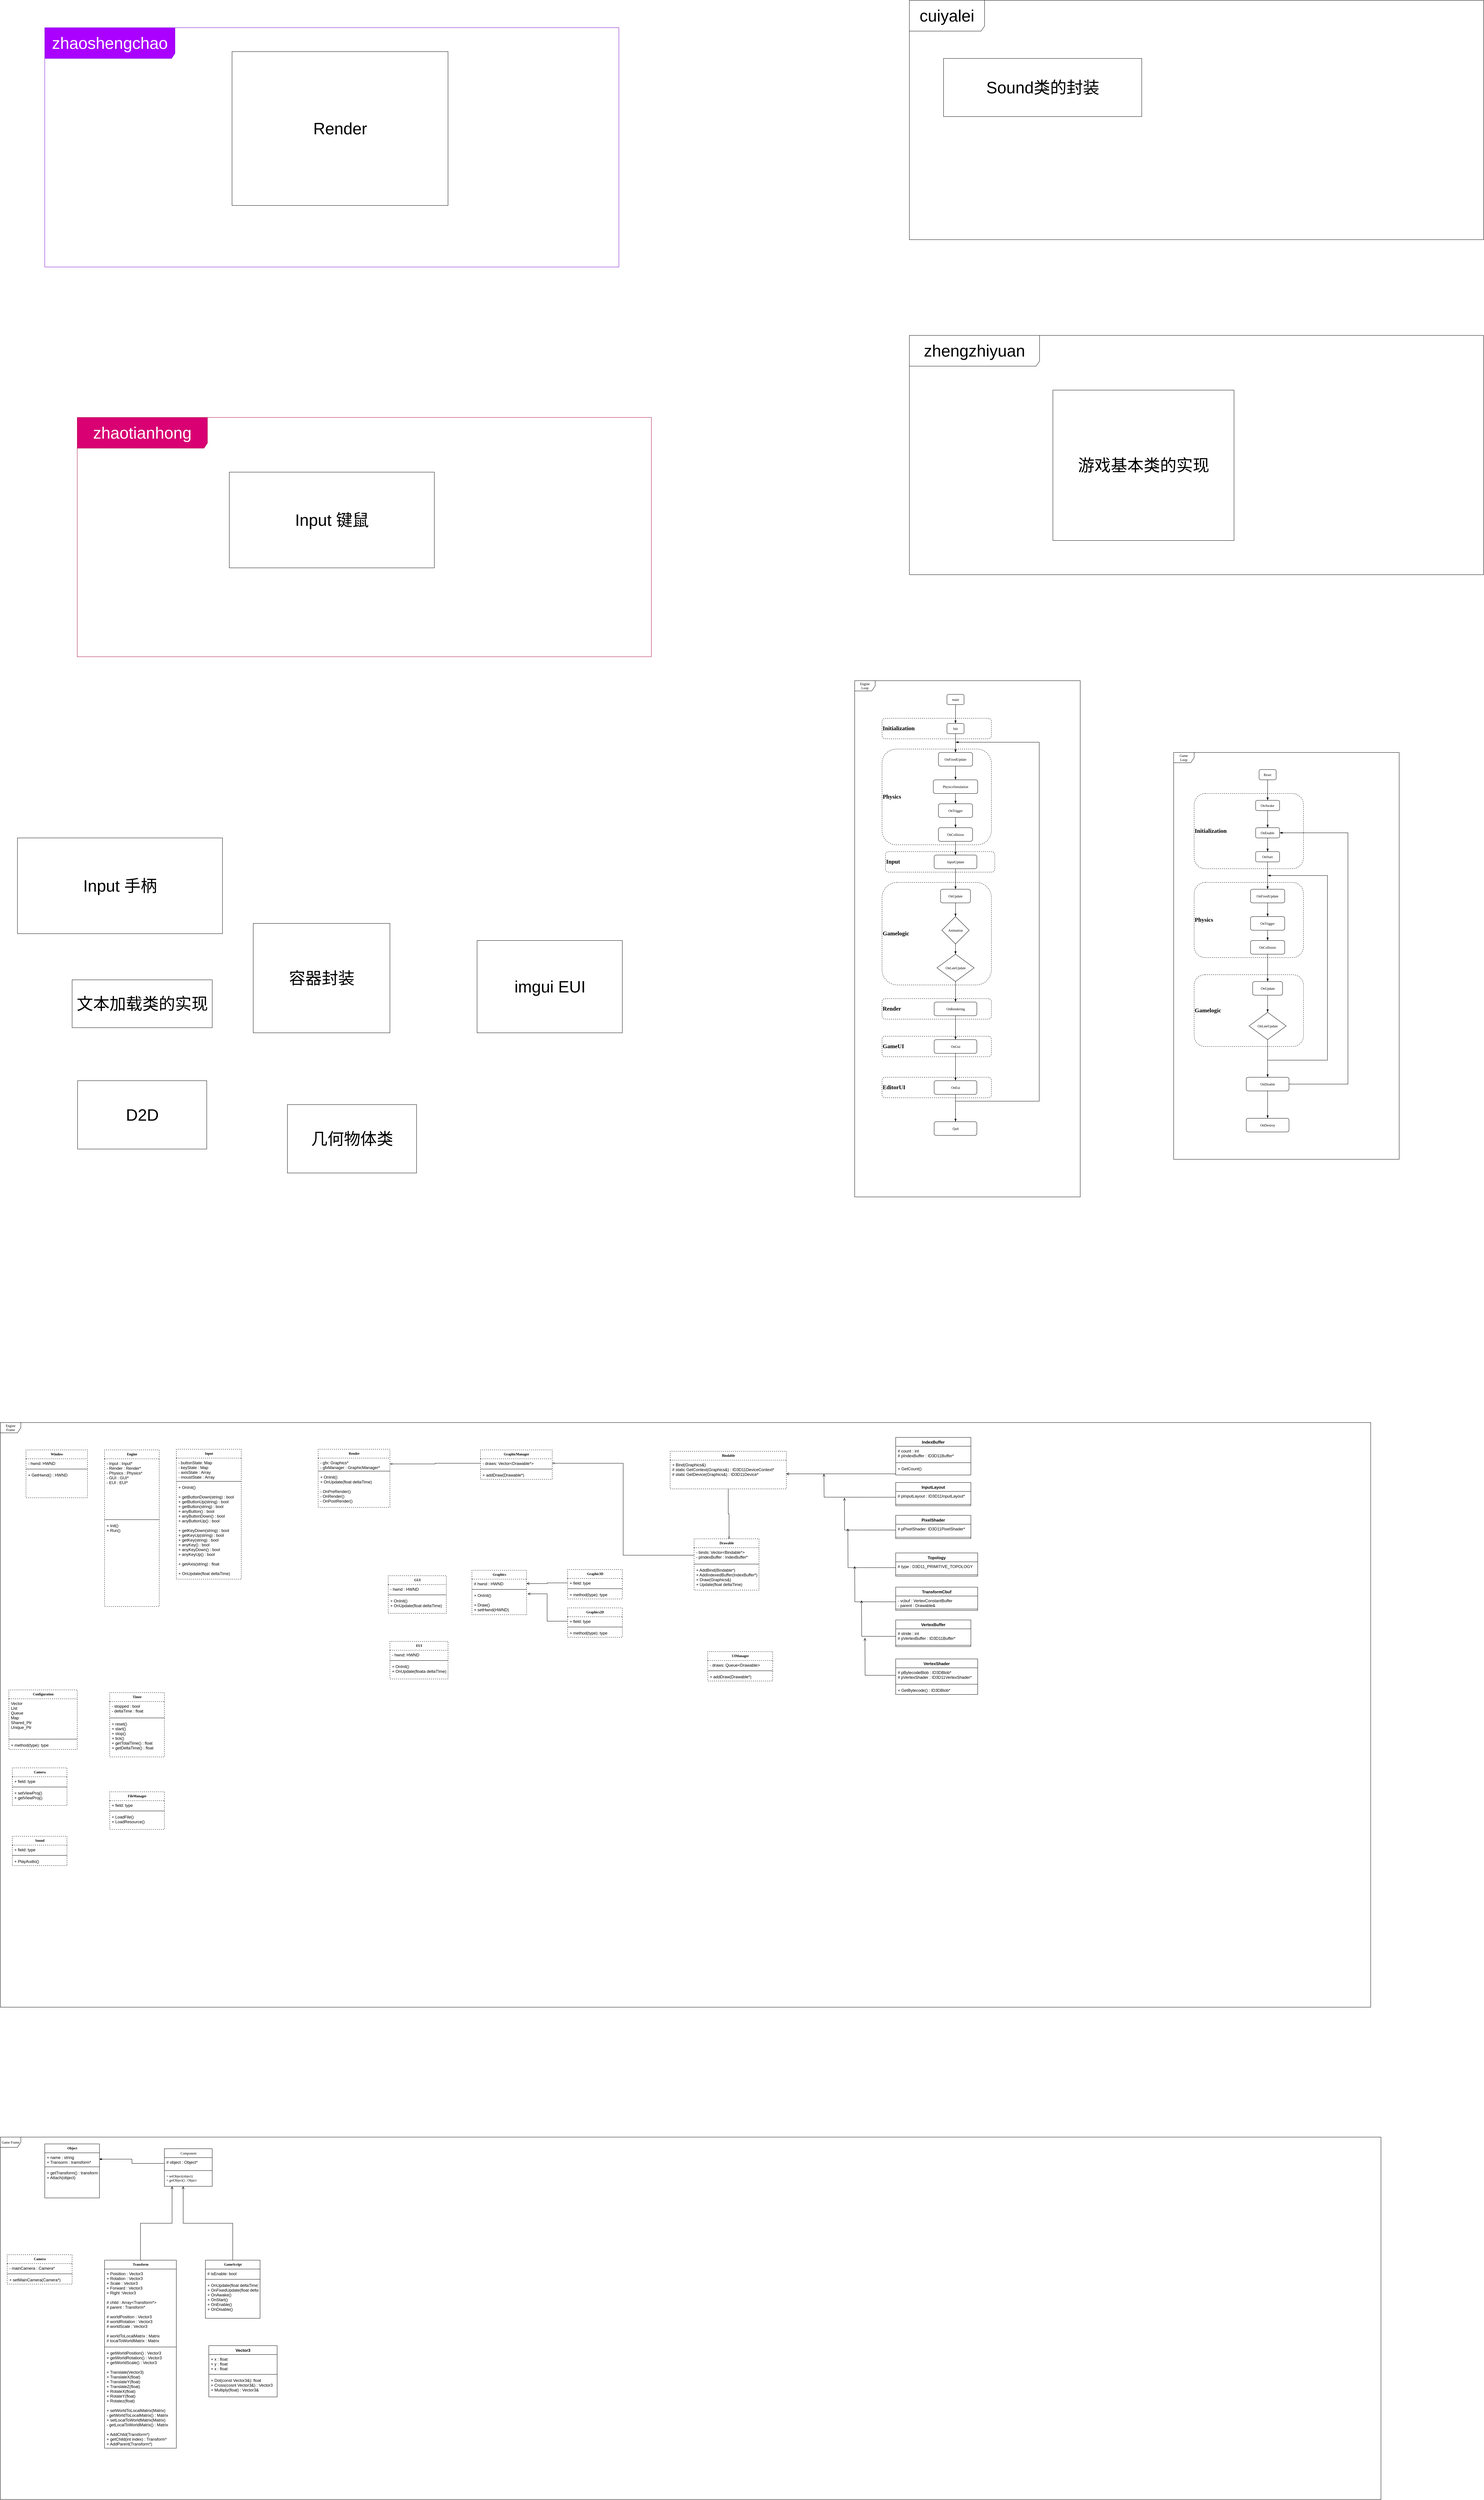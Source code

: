 <mxfile version="12.4.2" type="device" pages="1"><diagram name="Page-1" id="c4acf3e9-155e-7222-9cf6-157b1a14988f"><mxGraphModel dx="7388" dy="9888" grid="1" gridSize="10" guides="1" tooltips="1" connect="1" arrows="1" fold="1" page="1" pageScale="1" pageWidth="850" pageHeight="1100" background="#ffffff" math="0" shadow="0"><root><mxCell id="0"/><mxCell id="1" parent="0"/><mxCell id="H6gUZtu65jWpiv7_xnWX-3" value="Game Frame" style="shape=umlFrame;whiteSpace=wrap;html=1;rounded=0;shadow=0;comic=0;labelBackgroundColor=none;strokeWidth=1;fontFamily=Verdana;fontSize=10;align=center;" parent="1" vertex="1"><mxGeometry x="-1640" y="20" width="4040" height="1060" as="geometry"/></mxCell><mxCell id="H6gUZtu65jWpiv7_xnWX-73" value="Engine&lt;br&gt;Frame" style="shape=umlFrame;whiteSpace=wrap;html=1;rounded=0;shadow=0;comic=0;labelBackgroundColor=none;strokeWidth=1;fontFamily=Verdana;fontSize=10;align=center;" parent="1" vertex="1"><mxGeometry x="-1640" y="-2070" width="4010" height="1710" as="geometry"/></mxCell><mxCell id="H6gUZtu65jWpiv7_xnWX-5" value="Object" style="swimlane;fontStyle=1;align=center;verticalAlign=top;childLayout=stackLayout;horizontal=1;startSize=26;horizontalStack=0;resizeParent=1;resizeParentMax=0;resizeLast=0;collapsible=1;marginBottom=0;rounded=0;shadow=0;comic=0;strokeWidth=1;fontFamily=Verdana;fontSize=10;html=1;" parent="1" vertex="1"><mxGeometry x="-1510" y="40" width="160" height="158" as="geometry"/></mxCell><mxCell id="H6gUZtu65jWpiv7_xnWX-6" value="+ name : string&#10;+ Transorm : tramsform*" style="text;strokeColor=none;fillColor=none;align=left;verticalAlign=top;spacingLeft=4;spacingRight=4;overflow=hidden;rotatable=0;points=[[0,0.5],[1,0.5]];portConstraint=eastwest;" parent="H6gUZtu65jWpiv7_xnWX-5" vertex="1"><mxGeometry y="26" width="160" height="37" as="geometry"/></mxCell><mxCell id="H6gUZtu65jWpiv7_xnWX-7" value="" style="line;strokeWidth=1;fillColor=none;align=left;verticalAlign=middle;spacingTop=-1;spacingLeft=3;spacingRight=3;rotatable=0;labelPosition=right;points=[];portConstraint=eastwest;" parent="H6gUZtu65jWpiv7_xnWX-5" vertex="1"><mxGeometry y="63" width="160" height="8" as="geometry"/></mxCell><mxCell id="H6gUZtu65jWpiv7_xnWX-8" value="+ getTransform() : transform&#10;+ Attach(object)" style="text;strokeColor=none;fillColor=none;align=left;verticalAlign=top;spacingLeft=4;spacingRight=4;overflow=hidden;rotatable=0;points=[[0,0.5],[1,0.5]];portConstraint=eastwest;" parent="H6gUZtu65jWpiv7_xnWX-5" vertex="1"><mxGeometry y="71" width="160" height="87" as="geometry"/></mxCell><mxCell id="H6gUZtu65jWpiv7_xnWX-68" style="edgeStyle=orthogonalEdgeStyle;rounded=0;orthogonalLoop=1;jettySize=auto;html=1;exitX=0.5;exitY=0;exitDx=0;exitDy=0;entryX=0.161;entryY=1.004;entryDx=0;entryDy=0;entryPerimeter=0;fontFamily=Verdana;fontSize=10;endArrow=open;endFill=0;" parent="1" source="H6gUZtu65jWpiv7_xnWX-13" target="H6gUZtu65jWpiv7_xnWX-54" edge="1"><mxGeometry relative="1" as="geometry"/></mxCell><mxCell id="H6gUZtu65jWpiv7_xnWX-13" value="Transform" style="swimlane;fontStyle=1;align=center;verticalAlign=top;childLayout=stackLayout;horizontal=1;startSize=26;horizontalStack=0;resizeParent=1;resizeParentMax=0;resizeLast=0;collapsible=1;marginBottom=0;rounded=0;shadow=0;comic=0;strokeWidth=1;fontFamily=Verdana;fontSize=10;html=1;" parent="1" vertex="1"><mxGeometry x="-1335" y="380" width="210" height="550" as="geometry"><mxRectangle x="-1430" y="81" width="90" height="26" as="alternateBounds"/></mxGeometry></mxCell><mxCell id="H6gUZtu65jWpiv7_xnWX-14" value="+ Poisition : Vector3&#10;+ Rotation : Vector3&#10;+ Scale : Vector3&#10;+ Forward : Vector3&#10;+ Right :Vector3&#10;&#10;# child : Array&lt;Transform*&gt;&#10;# parent : Transform*&#10;&#10;# worldPosition : Vector3&#10;# worldRotation : Vector3&#10;# worldScale : Vector3&#10;&#10;# worldToLocalMatrix : Matrix&#10;# localToWorldMatrix : Matrix" style="text;strokeColor=none;fillColor=none;align=left;verticalAlign=top;spacingLeft=4;spacingRight=4;overflow=hidden;rotatable=0;points=[[0,0.5],[1,0.5]];portConstraint=eastwest;" parent="H6gUZtu65jWpiv7_xnWX-13" vertex="1"><mxGeometry y="26" width="210" height="224" as="geometry"/></mxCell><mxCell id="H6gUZtu65jWpiv7_xnWX-15" value="" style="line;strokeWidth=1;fillColor=none;align=left;verticalAlign=middle;spacingTop=-1;spacingLeft=3;spacingRight=3;rotatable=0;labelPosition=right;points=[];portConstraint=eastwest;" parent="H6gUZtu65jWpiv7_xnWX-13" vertex="1"><mxGeometry y="250" width="210" height="8" as="geometry"/></mxCell><mxCell id="H6gUZtu65jWpiv7_xnWX-16" value="+ getWorldPosition() : Vector3&#10;+ getWorldRotation() : Vector3&#10;+ getWorldScale() : Vector3&#10;&#10;+ Translate(Vector3)&#10;+ TranslateX(float)&#10;+ TranslateY(float)&#10;+ TranslateZ(float)&#10;+ RotateX(float)&#10;+ RotateY(float)&#10;+ Rotatez(float)&#10;&#10;+ setWorldToLocalMatrix(Matrix)&#10;- getWorldToLocalMatrix() : Matrix&#10;+ setLocalToWorldMatrix(Matrix)&#10;- getLocalToWorldMatrix() : Matrix&#10;&#10;+ AddChild(Transform*)&#10;+ getChild(int index) : Transform*&#10;+ AddParent(Transform*)" style="text;strokeColor=none;fillColor=none;align=left;verticalAlign=top;spacingLeft=4;spacingRight=4;overflow=hidden;rotatable=0;points=[[0,0.5],[1,0.5]];portConstraint=eastwest;" parent="H6gUZtu65jWpiv7_xnWX-13" vertex="1"><mxGeometry y="258" width="210" height="292" as="geometry"/></mxCell><mxCell id="H6gUZtu65jWpiv7_xnWX-31" value="Component" style="swimlane;fontStyle=0;childLayout=stackLayout;horizontal=1;startSize=26;fillColor=none;horizontalStack=0;resizeParent=1;resizeParentMax=0;resizeLast=0;collapsible=1;marginBottom=0;rounded=0;shadow=0;comic=0;strokeWidth=1;fontFamily=Verdana;fontSize=10;html=1;glass=0;backgroundOutline=0;" parent="1" vertex="1"><mxGeometry x="-1160" y="54" width="140" height="110" as="geometry"/></mxCell><mxCell id="H6gUZtu65jWpiv7_xnWX-32" value="# object : Object*" style="text;strokeColor=none;fillColor=none;align=left;verticalAlign=top;spacingLeft=4;spacingRight=4;overflow=hidden;rotatable=0;points=[[0,0.5],[1,0.5]];portConstraint=eastwest;" parent="H6gUZtu65jWpiv7_xnWX-31" vertex="1"><mxGeometry y="26" width="140" height="34" as="geometry"/></mxCell><mxCell id="H6gUZtu65jWpiv7_xnWX-52" value="" style="line;strokeWidth=1;fillColor=none;align=left;verticalAlign=middle;spacingTop=-1;spacingLeft=3;spacingRight=3;rotatable=0;labelPosition=right;points=[];portConstraint=eastwest;rounded=0;shadow=0;glass=0;comic=0;fontFamily=Verdana;fontSize=10;html=1;" parent="H6gUZtu65jWpiv7_xnWX-31" vertex="1"><mxGeometry y="60" width="140" height="8" as="geometry"/></mxCell><mxCell id="H6gUZtu65jWpiv7_xnWX-54" value="+ setObject(object)&lt;br&gt;+ getObject() : Object" style="text;strokeColor=none;fillColor=none;align=left;verticalAlign=top;spacingLeft=4;spacingRight=4;overflow=hidden;rotatable=0;points=[[0,0.5],[1,0.5]];portConstraint=eastwest;rounded=0;shadow=0;glass=0;comic=0;fontFamily=Verdana;fontSize=10;html=1;" parent="H6gUZtu65jWpiv7_xnWX-31" vertex="1"><mxGeometry y="68" width="140" height="42" as="geometry"/></mxCell><mxCell id="H6gUZtu65jWpiv7_xnWX-69" style="edgeStyle=orthogonalEdgeStyle;rounded=0;orthogonalLoop=1;jettySize=auto;html=1;exitX=0.5;exitY=0;exitDx=0;exitDy=0;entryX=0.393;entryY=1.004;entryDx=0;entryDy=0;entryPerimeter=0;fontFamily=Verdana;fontSize=10;endArrow=open;endFill=0;" parent="1" source="H6gUZtu65jWpiv7_xnWX-59" target="H6gUZtu65jWpiv7_xnWX-54" edge="1"><mxGeometry relative="1" as="geometry"/></mxCell><mxCell id="H6gUZtu65jWpiv7_xnWX-59" value="GameScript" style="swimlane;fontStyle=1;align=center;verticalAlign=top;childLayout=stackLayout;horizontal=1;startSize=26;horizontalStack=0;resizeParent=1;resizeParentMax=0;resizeLast=0;collapsible=1;marginBottom=0;rounded=0;shadow=0;glass=0;comic=0;strokeWidth=1;fontFamily=Verdana;fontSize=10;html=1;" parent="1" vertex="1"><mxGeometry x="-1040" y="380" width="160" height="170" as="geometry"/></mxCell><mxCell id="H6gUZtu65jWpiv7_xnWX-60" value="# isEnable: bool" style="text;strokeColor=none;fillColor=none;align=left;verticalAlign=top;spacingLeft=4;spacingRight=4;overflow=hidden;rotatable=0;points=[[0,0.5],[1,0.5]];portConstraint=eastwest;" parent="H6gUZtu65jWpiv7_xnWX-59" vertex="1"><mxGeometry y="26" width="160" height="26" as="geometry"/></mxCell><mxCell id="H6gUZtu65jWpiv7_xnWX-61" value="" style="line;strokeWidth=1;fillColor=none;align=left;verticalAlign=middle;spacingTop=-1;spacingLeft=3;spacingRight=3;rotatable=0;labelPosition=right;points=[];portConstraint=eastwest;" parent="H6gUZtu65jWpiv7_xnWX-59" vertex="1"><mxGeometry y="52" width="160" height="8" as="geometry"/></mxCell><mxCell id="H6gUZtu65jWpiv7_xnWX-62" value="+ OnUpdate(float deltaTime)&#10;+ OnFixedUpdate(float deltaTime)&#10;+ OnAwake()&#10;+ OnStart()&#10;+ OnEnable()&#10;+ OnDisable()" style="text;strokeColor=none;fillColor=none;align=left;verticalAlign=top;spacingLeft=4;spacingRight=4;overflow=hidden;rotatable=0;points=[[0,0.5],[1,0.5]];portConstraint=eastwest;" parent="H6gUZtu65jWpiv7_xnWX-59" vertex="1"><mxGeometry y="60" width="160" height="110" as="geometry"/></mxCell><mxCell id="H6gUZtu65jWpiv7_xnWX-71" style="edgeStyle=orthogonalEdgeStyle;rounded=0;orthogonalLoop=1;jettySize=auto;html=1;exitX=0;exitY=0.5;exitDx=0;exitDy=0;entryX=1;entryY=0.5;entryDx=0;entryDy=0;endArrow=diamondThin;endFill=1;fontFamily=Verdana;fontSize=10;" parent="1" source="H6gUZtu65jWpiv7_xnWX-32" target="H6gUZtu65jWpiv7_xnWX-6" edge="1"><mxGeometry relative="1" as="geometry"/></mxCell><mxCell id="H6gUZtu65jWpiv7_xnWX-184" value="Window" style="swimlane;fontStyle=1;align=center;verticalAlign=top;childLayout=stackLayout;horizontal=1;startSize=26;horizontalStack=0;resizeParent=1;resizeParentMax=0;resizeLast=0;collapsible=1;marginBottom=0;rounded=0;shadow=0;glass=0;dashed=1;comic=0;strokeWidth=1;fillColor=none;fontFamily=Verdana;fontSize=10;html=1;" parent="1" vertex="1"><mxGeometry x="-1565" y="-1990" width="180" height="140" as="geometry"/></mxCell><mxCell id="H6gUZtu65jWpiv7_xnWX-185" value="- hwnd: HWND" style="text;strokeColor=none;fillColor=none;align=left;verticalAlign=top;spacingLeft=4;spacingRight=4;overflow=hidden;rotatable=0;points=[[0,0.5],[1,0.5]];portConstraint=eastwest;" parent="H6gUZtu65jWpiv7_xnWX-184" vertex="1"><mxGeometry y="26" width="180" height="26" as="geometry"/></mxCell><mxCell id="H6gUZtu65jWpiv7_xnWX-186" value="" style="line;strokeWidth=1;fillColor=none;align=left;verticalAlign=middle;spacingTop=-1;spacingLeft=3;spacingRight=3;rotatable=0;labelPosition=right;points=[];portConstraint=eastwest;" parent="H6gUZtu65jWpiv7_xnWX-184" vertex="1"><mxGeometry y="52" width="180" height="8" as="geometry"/></mxCell><mxCell id="H6gUZtu65jWpiv7_xnWX-187" value="+ GetHwnd() : HWND" style="text;strokeColor=none;fillColor=none;align=left;verticalAlign=top;spacingLeft=4;spacingRight=4;overflow=hidden;rotatable=0;points=[[0,0.5],[1,0.5]];portConstraint=eastwest;" parent="H6gUZtu65jWpiv7_xnWX-184" vertex="1"><mxGeometry y="60" width="180" height="80" as="geometry"/></mxCell><mxCell id="H6gUZtu65jWpiv7_xnWX-188" value="Engine" style="swimlane;fontStyle=1;align=center;verticalAlign=top;childLayout=stackLayout;horizontal=1;startSize=26;horizontalStack=0;resizeParent=1;resizeParentMax=0;resizeLast=0;collapsible=1;marginBottom=0;rounded=0;shadow=0;glass=0;dashed=1;comic=0;strokeWidth=1;fillColor=none;fontFamily=Verdana;fontSize=10;html=1;" parent="1" vertex="1"><mxGeometry x="-1335" y="-1990" width="160" height="458" as="geometry"/></mxCell><mxCell id="H6gUZtu65jWpiv7_xnWX-189" value="- Input : Input*&#10;- Render : Render*&#10;- Physics : Physics*&#10;- GUI : GUI*&#10;- EUI : EUI*&#10;" style="text;strokeColor=none;fillColor=none;align=left;verticalAlign=top;spacingLeft=4;spacingRight=4;overflow=hidden;rotatable=0;points=[[0,0.5],[1,0.5]];portConstraint=eastwest;" parent="H6gUZtu65jWpiv7_xnWX-188" vertex="1"><mxGeometry y="26" width="160" height="174" as="geometry"/></mxCell><mxCell id="H6gUZtu65jWpiv7_xnWX-190" value="" style="line;strokeWidth=1;fillColor=none;align=left;verticalAlign=middle;spacingTop=-1;spacingLeft=3;spacingRight=3;rotatable=0;labelPosition=right;points=[];portConstraint=eastwest;" parent="H6gUZtu65jWpiv7_xnWX-188" vertex="1"><mxGeometry y="200" width="160" height="8" as="geometry"/></mxCell><mxCell id="H6gUZtu65jWpiv7_xnWX-191" value="+ Init()&#10;+ Run()&#10;" style="text;strokeColor=none;fillColor=none;align=left;verticalAlign=top;spacingLeft=4;spacingRight=4;overflow=hidden;rotatable=0;points=[[0,0.5],[1,0.5]];portConstraint=eastwest;" parent="H6gUZtu65jWpiv7_xnWX-188" vertex="1"><mxGeometry y="208" width="160" height="250" as="geometry"/></mxCell><mxCell id="H6gUZtu65jWpiv7_xnWX-196" value="Camera" style="swimlane;fontStyle=1;align=center;verticalAlign=top;childLayout=stackLayout;horizontal=1;startSize=26;horizontalStack=0;resizeParent=1;resizeParentMax=0;resizeLast=0;collapsible=1;marginBottom=0;rounded=0;shadow=0;glass=0;dashed=1;comic=0;strokeWidth=1;fillColor=none;fontFamily=Verdana;fontSize=10;html=1;" parent="1" vertex="1"><mxGeometry x="-1620" y="364" width="190" height="86" as="geometry"/></mxCell><mxCell id="H6gUZtu65jWpiv7_xnWX-197" value="- mainCamera : Camera*" style="text;strokeColor=none;fillColor=none;align=left;verticalAlign=top;spacingLeft=4;spacingRight=4;overflow=hidden;rotatable=0;points=[[0,0.5],[1,0.5]];portConstraint=eastwest;" parent="H6gUZtu65jWpiv7_xnWX-196" vertex="1"><mxGeometry y="26" width="190" height="26" as="geometry"/></mxCell><mxCell id="H6gUZtu65jWpiv7_xnWX-198" value="" style="line;strokeWidth=1;fillColor=none;align=left;verticalAlign=middle;spacingTop=-1;spacingLeft=3;spacingRight=3;rotatable=0;labelPosition=right;points=[];portConstraint=eastwest;" parent="H6gUZtu65jWpiv7_xnWX-196" vertex="1"><mxGeometry y="52" width="190" height="8" as="geometry"/></mxCell><mxCell id="H6gUZtu65jWpiv7_xnWX-199" value="+ setMainCamera(Camera*)" style="text;strokeColor=none;fillColor=none;align=left;verticalAlign=top;spacingLeft=4;spacingRight=4;overflow=hidden;rotatable=0;points=[[0,0.5],[1,0.5]];portConstraint=eastwest;" parent="H6gUZtu65jWpiv7_xnWX-196" vertex="1"><mxGeometry y="60" width="190" height="26" as="geometry"/></mxCell><mxCell id="H6gUZtu65jWpiv7_xnWX-200" value="Input" style="swimlane;fontStyle=1;align=center;verticalAlign=top;childLayout=stackLayout;horizontal=1;startSize=26;horizontalStack=0;resizeParent=1;resizeParentMax=0;resizeLast=0;collapsible=1;marginBottom=0;rounded=0;shadow=0;glass=0;dashed=1;comic=0;strokeWidth=1;fillColor=none;fontFamily=Verdana;fontSize=10;html=1;" parent="1" vertex="1"><mxGeometry x="-1125" y="-1992" width="190" height="380" as="geometry"/></mxCell><mxCell id="H6gUZtu65jWpiv7_xnWX-201" value="- buttonState: Map&#10;- keyState : Map&#10;- axisState : Array&#10;- moustState : Array" style="text;strokeColor=none;fillColor=none;align=left;verticalAlign=top;spacingLeft=4;spacingRight=4;overflow=hidden;rotatable=0;points=[[0,0.5],[1,0.5]];portConstraint=eastwest;" parent="H6gUZtu65jWpiv7_xnWX-200" vertex="1"><mxGeometry y="26" width="190" height="64" as="geometry"/></mxCell><mxCell id="H6gUZtu65jWpiv7_xnWX-202" value="" style="line;strokeWidth=1;fillColor=none;align=left;verticalAlign=middle;spacingTop=-1;spacingLeft=3;spacingRight=3;rotatable=0;labelPosition=right;points=[];portConstraint=eastwest;" parent="H6gUZtu65jWpiv7_xnWX-200" vertex="1"><mxGeometry y="90" width="190" height="8" as="geometry"/></mxCell><mxCell id="H6gUZtu65jWpiv7_xnWX-203" value="+ OnInit()&#10;&#10;+ getButtonDown(string) : bool&#10;+ getButtonUp(string) : bool&#10;+ getButton(string) : bool&#10;+ anyButton() : bool&#10;+ anyButtonDown() : bool&#10;+ anyButtonUp() : bool&#10;&#10;+ getKeyDown(string) : bool&#10;+ getKeyUp(string) : bool&#10;+ getKey(string) : bool&#10;+ anyKey() : bool&#10;+ anyKeyDown() : bool&#10;+ anyKeyUp() : bool&#10;&#10;+ getAxis(string) : float&#10;&#10;+ OnUpdate(float deltaTime)" style="text;strokeColor=none;fillColor=none;align=left;verticalAlign=top;spacingLeft=4;spacingRight=4;overflow=hidden;rotatable=0;points=[[0,0.5],[1,0.5]];portConstraint=eastwest;" parent="H6gUZtu65jWpiv7_xnWX-200" vertex="1"><mxGeometry y="98" width="190" height="282" as="geometry"/></mxCell><mxCell id="H6gUZtu65jWpiv7_xnWX-204" value="Render" style="swimlane;fontStyle=1;align=center;verticalAlign=top;childLayout=stackLayout;horizontal=1;startSize=26;horizontalStack=0;resizeParent=1;resizeParentMax=0;resizeLast=0;collapsible=1;marginBottom=0;rounded=0;shadow=0;glass=0;dashed=1;comic=0;strokeWidth=1;fillColor=none;fontFamily=Verdana;fontSize=10;html=1;" parent="1" vertex="1"><mxGeometry x="-710" y="-1992" width="210" height="170" as="geometry"/></mxCell><mxCell id="H6gUZtu65jWpiv7_xnWX-205" value="- gfx: Graphics*&#10;- gfxManager : GraphicManager*" style="text;strokeColor=none;fillColor=none;align=left;verticalAlign=top;spacingLeft=4;spacingRight=4;overflow=hidden;rotatable=0;points=[[0,0.5],[1,0.5]];portConstraint=eastwest;" parent="H6gUZtu65jWpiv7_xnWX-204" vertex="1"><mxGeometry y="26" width="210" height="34" as="geometry"/></mxCell><mxCell id="H6gUZtu65jWpiv7_xnWX-206" value="" style="line;strokeWidth=1;fillColor=none;align=left;verticalAlign=middle;spacingTop=-1;spacingLeft=3;spacingRight=3;rotatable=0;labelPosition=right;points=[];portConstraint=eastwest;" parent="H6gUZtu65jWpiv7_xnWX-204" vertex="1"><mxGeometry y="60" width="210" height="8" as="geometry"/></mxCell><mxCell id="H6gUZtu65jWpiv7_xnWX-207" value="+ OnInit()&#10;+ OnUpdate(float deltaTime)&#10;&#10;- OnPreRender()&#10;- OnRender()&#10;- OnPostRender()" style="text;strokeColor=none;fillColor=none;align=left;verticalAlign=top;spacingLeft=4;spacingRight=4;overflow=hidden;rotatable=0;points=[[0,0.5],[1,0.5]];portConstraint=eastwest;" parent="H6gUZtu65jWpiv7_xnWX-204" vertex="1"><mxGeometry y="68" width="210" height="102" as="geometry"/></mxCell><mxCell id="H6gUZtu65jWpiv7_xnWX-208" value="Graphics" style="swimlane;fontStyle=1;align=center;verticalAlign=top;childLayout=stackLayout;horizontal=1;startSize=26;horizontalStack=0;resizeParent=1;resizeParentMax=0;resizeLast=0;collapsible=1;marginBottom=0;rounded=0;shadow=0;glass=0;dashed=1;comic=0;strokeWidth=1;fillColor=none;fontFamily=Verdana;fontSize=10;html=1;" parent="1" vertex="1"><mxGeometry x="-260" y="-1638" width="160" height="130" as="geometry"/></mxCell><mxCell id="H6gUZtu65jWpiv7_xnWX-209" value="# hwnd : HWND" style="text;strokeColor=none;fillColor=none;align=left;verticalAlign=top;spacingLeft=4;spacingRight=4;overflow=hidden;rotatable=0;points=[[0,0.5],[1,0.5]];portConstraint=eastwest;" parent="H6gUZtu65jWpiv7_xnWX-208" vertex="1"><mxGeometry y="26" width="160" height="26" as="geometry"/></mxCell><mxCell id="H6gUZtu65jWpiv7_xnWX-210" value="" style="line;strokeWidth=1;fillColor=none;align=left;verticalAlign=middle;spacingTop=-1;spacingLeft=3;spacingRight=3;rotatable=0;labelPosition=right;points=[];portConstraint=eastwest;" parent="H6gUZtu65jWpiv7_xnWX-208" vertex="1"><mxGeometry y="52" width="160" height="8" as="geometry"/></mxCell><mxCell id="H6gUZtu65jWpiv7_xnWX-211" value="+ OnInit()&#10;&#10;+ Draw()&#10;+ setHwnd(HWND)" style="text;strokeColor=none;fillColor=none;align=left;verticalAlign=top;spacingLeft=4;spacingRight=4;overflow=hidden;rotatable=0;points=[[0,0.5],[1,0.5]];portConstraint=eastwest;" parent="H6gUZtu65jWpiv7_xnWX-208" vertex="1"><mxGeometry y="60" width="160" height="70" as="geometry"/></mxCell><mxCell id="H6gUZtu65jWpiv7_xnWX-212" value="GUI" style="swimlane;fontStyle=1;align=center;verticalAlign=top;childLayout=stackLayout;horizontal=1;startSize=26;horizontalStack=0;resizeParent=1;resizeParentMax=0;resizeLast=0;collapsible=1;marginBottom=0;rounded=0;shadow=0;glass=0;dashed=1;comic=0;strokeWidth=1;fillColor=none;fontFamily=Verdana;fontSize=10;html=1;" parent="1" vertex="1"><mxGeometry x="-505" y="-1622" width="170" height="110" as="geometry"/></mxCell><mxCell id="H6gUZtu65jWpiv7_xnWX-213" value="- hwnd : HWND" style="text;strokeColor=none;fillColor=none;align=left;verticalAlign=top;spacingLeft=4;spacingRight=4;overflow=hidden;rotatable=0;points=[[0,0.5],[1,0.5]];portConstraint=eastwest;" parent="H6gUZtu65jWpiv7_xnWX-212" vertex="1"><mxGeometry y="26" width="170" height="26" as="geometry"/></mxCell><mxCell id="H6gUZtu65jWpiv7_xnWX-214" value="" style="line;strokeWidth=1;fillColor=none;align=left;verticalAlign=middle;spacingTop=-1;spacingLeft=3;spacingRight=3;rotatable=0;labelPosition=right;points=[];portConstraint=eastwest;" parent="H6gUZtu65jWpiv7_xnWX-212" vertex="1"><mxGeometry y="52" width="170" height="8" as="geometry"/></mxCell><mxCell id="H6gUZtu65jWpiv7_xnWX-215" value="+ OnInit()&#10;+ OnUpdate(float deltaTime)" style="text;strokeColor=none;fillColor=none;align=left;verticalAlign=top;spacingLeft=4;spacingRight=4;overflow=hidden;rotatable=0;points=[[0,0.5],[1,0.5]];portConstraint=eastwest;" parent="H6gUZtu65jWpiv7_xnWX-212" vertex="1"><mxGeometry y="60" width="170" height="50" as="geometry"/></mxCell><mxCell id="H6gUZtu65jWpiv7_xnWX-216" value="EUI" style="swimlane;fontStyle=1;align=center;verticalAlign=top;childLayout=stackLayout;horizontal=1;startSize=26;horizontalStack=0;resizeParent=1;resizeParentMax=0;resizeLast=0;collapsible=1;marginBottom=0;rounded=0;shadow=0;glass=0;dashed=1;comic=0;strokeWidth=1;fillColor=none;fontFamily=Verdana;fontSize=10;html=1;" parent="1" vertex="1"><mxGeometry x="-500" y="-1430" width="170" height="110" as="geometry"/></mxCell><mxCell id="H6gUZtu65jWpiv7_xnWX-217" value="- hwnd: HWND" style="text;strokeColor=none;fillColor=none;align=left;verticalAlign=top;spacingLeft=4;spacingRight=4;overflow=hidden;rotatable=0;points=[[0,0.5],[1,0.5]];portConstraint=eastwest;" parent="H6gUZtu65jWpiv7_xnWX-216" vertex="1"><mxGeometry y="26" width="170" height="26" as="geometry"/></mxCell><mxCell id="H6gUZtu65jWpiv7_xnWX-218" value="" style="line;strokeWidth=1;fillColor=none;align=left;verticalAlign=middle;spacingTop=-1;spacingLeft=3;spacingRight=3;rotatable=0;labelPosition=right;points=[];portConstraint=eastwest;" parent="H6gUZtu65jWpiv7_xnWX-216" vertex="1"><mxGeometry y="52" width="170" height="8" as="geometry"/></mxCell><mxCell id="H6gUZtu65jWpiv7_xnWX-219" value="+ OnInit()&#10;+ OnUpdate(floata deltaTIme)" style="text;strokeColor=none;fillColor=none;align=left;verticalAlign=top;spacingLeft=4;spacingRight=4;overflow=hidden;rotatable=0;points=[[0,0.5],[1,0.5]];portConstraint=eastwest;" parent="H6gUZtu65jWpiv7_xnWX-216" vertex="1"><mxGeometry y="60" width="170" height="50" as="geometry"/></mxCell><mxCell id="H6gUZtu65jWpiv7_xnWX-220" value="GraphicManager" style="swimlane;fontStyle=1;align=center;verticalAlign=top;childLayout=stackLayout;horizontal=1;startSize=26;horizontalStack=0;resizeParent=1;resizeParentMax=0;resizeLast=0;collapsible=1;marginBottom=0;rounded=0;shadow=0;glass=0;dashed=1;comic=0;strokeWidth=1;fillColor=none;fontFamily=Verdana;fontSize=10;html=1;" parent="1" vertex="1"><mxGeometry x="-235" y="-1990" width="210" height="86" as="geometry"/></mxCell><mxCell id="H6gUZtu65jWpiv7_xnWX-221" value="- draws: Vector&lt;Drawable*&gt;" style="text;strokeColor=none;fillColor=none;align=left;verticalAlign=top;spacingLeft=4;spacingRight=4;overflow=hidden;rotatable=0;points=[[0,0.5],[1,0.5]];portConstraint=eastwest;" parent="H6gUZtu65jWpiv7_xnWX-220" vertex="1"><mxGeometry y="26" width="210" height="26" as="geometry"/></mxCell><mxCell id="H6gUZtu65jWpiv7_xnWX-222" value="" style="line;strokeWidth=1;fillColor=none;align=left;verticalAlign=middle;spacingTop=-1;spacingLeft=3;spacingRight=3;rotatable=0;labelPosition=right;points=[];portConstraint=eastwest;" parent="H6gUZtu65jWpiv7_xnWX-220" vertex="1"><mxGeometry y="52" width="210" height="8" as="geometry"/></mxCell><mxCell id="H6gUZtu65jWpiv7_xnWX-223" value="+ addDraw(Drawable*)" style="text;strokeColor=none;fillColor=none;align=left;verticalAlign=top;spacingLeft=4;spacingRight=4;overflow=hidden;rotatable=0;points=[[0,0.5],[1,0.5]];portConstraint=eastwest;" parent="H6gUZtu65jWpiv7_xnWX-220" vertex="1"><mxGeometry y="60" width="210" height="26" as="geometry"/></mxCell><mxCell id="H6gUZtu65jWpiv7_xnWX-224" value="Drawable" style="swimlane;fontStyle=1;align=center;verticalAlign=top;childLayout=stackLayout;horizontal=1;startSize=26;horizontalStack=0;resizeParent=1;resizeParentMax=0;resizeLast=0;collapsible=1;marginBottom=0;rounded=0;shadow=0;glass=0;dashed=1;comic=0;strokeWidth=1;fillColor=none;fontFamily=Verdana;fontSize=10;html=1;" parent="1" vertex="1"><mxGeometry x="390" y="-1730" width="190" height="150" as="geometry"/></mxCell><mxCell id="H6gUZtu65jWpiv7_xnWX-225" value="- binds: Vector&lt;Bindable*&gt;&#10;- pIndexBuffer : IndexBuffer*" style="text;strokeColor=none;fillColor=none;align=left;verticalAlign=top;spacingLeft=4;spacingRight=4;overflow=hidden;rotatable=0;points=[[0,0.5],[1,0.5]];portConstraint=eastwest;" parent="H6gUZtu65jWpiv7_xnWX-224" vertex="1"><mxGeometry y="26" width="190" height="44" as="geometry"/></mxCell><mxCell id="H6gUZtu65jWpiv7_xnWX-226" value="" style="line;strokeWidth=1;fillColor=none;align=left;verticalAlign=middle;spacingTop=-1;spacingLeft=3;spacingRight=3;rotatable=0;labelPosition=right;points=[];portConstraint=eastwest;" parent="H6gUZtu65jWpiv7_xnWX-224" vertex="1"><mxGeometry y="70" width="190" height="8" as="geometry"/></mxCell><mxCell id="H6gUZtu65jWpiv7_xnWX-227" value="+ AddBind(Bindable*)&#10;+ AddIndexedBuffer(IndexBuffer*)&#10;+ Draw(Graphics&amp;)&#10;+ Update(float deltaTime)" style="text;strokeColor=none;fillColor=none;align=left;verticalAlign=top;spacingLeft=4;spacingRight=4;overflow=hidden;rotatable=0;points=[[0,0.5],[1,0.5]];portConstraint=eastwest;" parent="H6gUZtu65jWpiv7_xnWX-224" vertex="1"><mxGeometry y="78" width="190" height="72" as="geometry"/></mxCell><mxCell id="uwMB3Q1lVfNLNDKnYUVP-76" value="" style="edgeStyle=orthogonalEdgeStyle;rounded=0;orthogonalLoop=1;jettySize=auto;html=1;endArrow=diamondThin;endFill=0;entryX=0.539;entryY=0.006;entryDx=0;entryDy=0;entryPerimeter=0;" edge="1" parent="1" source="H6gUZtu65jWpiv7_xnWX-228" target="H6gUZtu65jWpiv7_xnWX-224"><mxGeometry relative="1" as="geometry"><mxPoint x="490" y="-1796" as="targetPoint"/></mxGeometry></mxCell><mxCell id="H6gUZtu65jWpiv7_xnWX-228" value="Bindable" style="swimlane;fontStyle=1;align=center;verticalAlign=top;childLayout=stackLayout;horizontal=1;startSize=26;horizontalStack=0;resizeParent=1;resizeParentMax=0;resizeLast=0;collapsible=1;marginBottom=0;rounded=0;shadow=0;glass=0;dashed=1;comic=0;strokeWidth=1;fillColor=none;fontFamily=Verdana;fontSize=10;html=1;" parent="1" vertex="1"><mxGeometry x="320" y="-1986" width="340" height="110" as="geometry"/></mxCell><mxCell id="H6gUZtu65jWpiv7_xnWX-231" value="+ Bind(Graphics&amp;)&#10;# static GetContext(Graphics&amp;) : ID3D11DeviceContext*&#10;# static GetDevice(Graphics&amp;) : ID3D11Device*" style="text;strokeColor=none;fillColor=none;align=left;verticalAlign=top;spacingLeft=4;spacingRight=4;overflow=hidden;rotatable=0;points=[[0,0.5],[1,0.5]];portConstraint=eastwest;" parent="H6gUZtu65jWpiv7_xnWX-228" vertex="1"><mxGeometry y="26" width="340" height="84" as="geometry"/></mxCell><mxCell id="H6gUZtu65jWpiv7_xnWX-235" style="edgeStyle=orthogonalEdgeStyle;rounded=0;orthogonalLoop=1;jettySize=auto;html=1;exitX=0;exitY=0.5;exitDx=0;exitDy=0;entryX=1;entryY=0.5;entryDx=0;entryDy=0;endArrow=diamondThin;endFill=0;fontFamily=Verdana;fontSize=10;" parent="1" source="H6gUZtu65jWpiv7_xnWX-221" target="H6gUZtu65jWpiv7_xnWX-205" edge="1"><mxGeometry relative="1" as="geometry"/></mxCell><mxCell id="H6gUZtu65jWpiv7_xnWX-237" value="UIManager" style="swimlane;fontStyle=1;align=center;verticalAlign=top;childLayout=stackLayout;horizontal=1;startSize=26;horizontalStack=0;resizeParent=1;resizeParentMax=0;resizeLast=0;collapsible=1;marginBottom=0;rounded=0;shadow=0;glass=0;dashed=1;comic=0;strokeWidth=1;fillColor=none;fontFamily=Verdana;fontSize=10;html=1;" parent="1" vertex="1"><mxGeometry x="430" y="-1400" width="190" height="86" as="geometry"/></mxCell><mxCell id="H6gUZtu65jWpiv7_xnWX-238" value="- draws: Queue&lt;Drawable&gt;" style="text;strokeColor=none;fillColor=none;align=left;verticalAlign=top;spacingLeft=4;spacingRight=4;overflow=hidden;rotatable=0;points=[[0,0.5],[1,0.5]];portConstraint=eastwest;" parent="H6gUZtu65jWpiv7_xnWX-237" vertex="1"><mxGeometry y="26" width="190" height="26" as="geometry"/></mxCell><mxCell id="H6gUZtu65jWpiv7_xnWX-239" value="" style="line;strokeWidth=1;fillColor=none;align=left;verticalAlign=middle;spacingTop=-1;spacingLeft=3;spacingRight=3;rotatable=0;labelPosition=right;points=[];portConstraint=eastwest;" parent="H6gUZtu65jWpiv7_xnWX-237" vertex="1"><mxGeometry y="52" width="190" height="8" as="geometry"/></mxCell><mxCell id="H6gUZtu65jWpiv7_xnWX-240" value="+ addDraw(Drawable*)" style="text;strokeColor=none;fillColor=none;align=left;verticalAlign=top;spacingLeft=4;spacingRight=4;overflow=hidden;rotatable=0;points=[[0,0.5],[1,0.5]];portConstraint=eastwest;" parent="H6gUZtu65jWpiv7_xnWX-237" vertex="1"><mxGeometry y="60" width="190" height="26" as="geometry"/></mxCell><mxCell id="H6gUZtu65jWpiv7_xnWX-241" value="Graphic3D" style="swimlane;fontStyle=1;align=center;verticalAlign=top;childLayout=stackLayout;horizontal=1;startSize=26;horizontalStack=0;resizeParent=1;resizeParentMax=0;resizeLast=0;collapsible=1;marginBottom=0;rounded=0;shadow=0;glass=0;dashed=1;comic=0;strokeWidth=1;fillColor=none;fontFamily=Verdana;fontSize=10;html=1;" parent="1" vertex="1"><mxGeometry x="20" y="-1640" width="160" height="86" as="geometry"/></mxCell><mxCell id="H6gUZtu65jWpiv7_xnWX-242" value="+ field: type" style="text;strokeColor=none;fillColor=none;align=left;verticalAlign=top;spacingLeft=4;spacingRight=4;overflow=hidden;rotatable=0;points=[[0,0.5],[1,0.5]];portConstraint=eastwest;" parent="H6gUZtu65jWpiv7_xnWX-241" vertex="1"><mxGeometry y="26" width="160" height="26" as="geometry"/></mxCell><mxCell id="H6gUZtu65jWpiv7_xnWX-243" value="" style="line;strokeWidth=1;fillColor=none;align=left;verticalAlign=middle;spacingTop=-1;spacingLeft=3;spacingRight=3;rotatable=0;labelPosition=right;points=[];portConstraint=eastwest;" parent="H6gUZtu65jWpiv7_xnWX-241" vertex="1"><mxGeometry y="52" width="160" height="8" as="geometry"/></mxCell><mxCell id="H6gUZtu65jWpiv7_xnWX-244" value="+ method(type): type" style="text;strokeColor=none;fillColor=none;align=left;verticalAlign=top;spacingLeft=4;spacingRight=4;overflow=hidden;rotatable=0;points=[[0,0.5],[1,0.5]];portConstraint=eastwest;" parent="H6gUZtu65jWpiv7_xnWX-241" vertex="1"><mxGeometry y="60" width="160" height="26" as="geometry"/></mxCell><mxCell id="H6gUZtu65jWpiv7_xnWX-245" value="Graphics2D" style="swimlane;fontStyle=1;align=center;verticalAlign=top;childLayout=stackLayout;horizontal=1;startSize=26;horizontalStack=0;resizeParent=1;resizeParentMax=0;resizeLast=0;collapsible=1;marginBottom=0;rounded=0;shadow=0;glass=0;dashed=1;comic=0;strokeWidth=1;fillColor=none;fontFamily=Verdana;fontSize=10;html=1;" parent="1" vertex="1"><mxGeometry x="20" y="-1528" width="160" height="86" as="geometry"/></mxCell><mxCell id="H6gUZtu65jWpiv7_xnWX-246" value="+ field: type" style="text;strokeColor=none;fillColor=none;align=left;verticalAlign=top;spacingLeft=4;spacingRight=4;overflow=hidden;rotatable=0;points=[[0,0.5],[1,0.5]];portConstraint=eastwest;" parent="H6gUZtu65jWpiv7_xnWX-245" vertex="1"><mxGeometry y="26" width="160" height="26" as="geometry"/></mxCell><mxCell id="H6gUZtu65jWpiv7_xnWX-247" value="" style="line;strokeWidth=1;fillColor=none;align=left;verticalAlign=middle;spacingTop=-1;spacingLeft=3;spacingRight=3;rotatable=0;labelPosition=right;points=[];portConstraint=eastwest;" parent="H6gUZtu65jWpiv7_xnWX-245" vertex="1"><mxGeometry y="52" width="160" height="8" as="geometry"/></mxCell><mxCell id="H6gUZtu65jWpiv7_xnWX-248" value="+ method(type): type" style="text;strokeColor=none;fillColor=none;align=left;verticalAlign=top;spacingLeft=4;spacingRight=4;overflow=hidden;rotatable=0;points=[[0,0.5],[1,0.5]];portConstraint=eastwest;" parent="H6gUZtu65jWpiv7_xnWX-245" vertex="1"><mxGeometry y="60" width="160" height="26" as="geometry"/></mxCell><mxCell id="H6gUZtu65jWpiv7_xnWX-249" style="edgeStyle=orthogonalEdgeStyle;rounded=0;orthogonalLoop=1;jettySize=auto;html=1;exitX=0;exitY=0.5;exitDx=0;exitDy=0;entryX=1;entryY=0.5;entryDx=0;entryDy=0;endArrow=open;endFill=0;fontFamily=Verdana;fontSize=10;" parent="1" source="H6gUZtu65jWpiv7_xnWX-242" target="H6gUZtu65jWpiv7_xnWX-209" edge="1"><mxGeometry relative="1" as="geometry"/></mxCell><mxCell id="H6gUZtu65jWpiv7_xnWX-250" style="edgeStyle=orthogonalEdgeStyle;rounded=0;orthogonalLoop=1;jettySize=auto;html=1;exitX=0;exitY=0.5;exitDx=0;exitDy=0;entryX=1.019;entryY=0.129;entryDx=0;entryDy=0;entryPerimeter=0;endArrow=open;endFill=0;fontFamily=Verdana;fontSize=10;" parent="1" source="H6gUZtu65jWpiv7_xnWX-246" target="H6gUZtu65jWpiv7_xnWX-211" edge="1"><mxGeometry relative="1" as="geometry"/></mxCell><mxCell id="H6gUZtu65jWpiv7_xnWX-251" value="Sound" style="swimlane;fontStyle=1;align=center;verticalAlign=top;childLayout=stackLayout;horizontal=1;startSize=26;horizontalStack=0;resizeParent=1;resizeParentMax=0;resizeLast=0;collapsible=1;marginBottom=0;rounded=0;shadow=0;glass=0;dashed=1;comic=0;strokeWidth=1;fillColor=none;fontFamily=Verdana;fontSize=10;html=1;" parent="1" vertex="1"><mxGeometry x="-1605" y="-860" width="160" height="86" as="geometry"/></mxCell><mxCell id="H6gUZtu65jWpiv7_xnWX-252" value="+ field: type" style="text;strokeColor=none;fillColor=none;align=left;verticalAlign=top;spacingLeft=4;spacingRight=4;overflow=hidden;rotatable=0;points=[[0,0.5],[1,0.5]];portConstraint=eastwest;" parent="H6gUZtu65jWpiv7_xnWX-251" vertex="1"><mxGeometry y="26" width="160" height="26" as="geometry"/></mxCell><mxCell id="H6gUZtu65jWpiv7_xnWX-253" value="" style="line;strokeWidth=1;fillColor=none;align=left;verticalAlign=middle;spacingTop=-1;spacingLeft=3;spacingRight=3;rotatable=0;labelPosition=right;points=[];portConstraint=eastwest;" parent="H6gUZtu65jWpiv7_xnWX-251" vertex="1"><mxGeometry y="52" width="160" height="8" as="geometry"/></mxCell><mxCell id="H6gUZtu65jWpiv7_xnWX-254" value="+ PlayAudio()" style="text;strokeColor=none;fillColor=none;align=left;verticalAlign=top;spacingLeft=4;spacingRight=4;overflow=hidden;rotatable=0;points=[[0,0.5],[1,0.5]];portConstraint=eastwest;" parent="H6gUZtu65jWpiv7_xnWX-251" vertex="1"><mxGeometry y="60" width="160" height="26" as="geometry"/></mxCell><mxCell id="H6gUZtu65jWpiv7_xnWX-255" value="Configuration" style="swimlane;fontStyle=1;align=center;verticalAlign=top;childLayout=stackLayout;horizontal=1;startSize=26;horizontalStack=0;resizeParent=1;resizeParentMax=0;resizeLast=0;collapsible=1;marginBottom=0;rounded=0;shadow=0;glass=0;dashed=1;comic=0;strokeWidth=1;fillColor=none;fontFamily=Verdana;fontSize=10;html=1;" parent="1" vertex="1"><mxGeometry x="-1615" y="-1288" width="200" height="174" as="geometry"/></mxCell><mxCell id="H6gUZtu65jWpiv7_xnWX-256" value="Vector&#10;List&#10;Queue&#10;Map&#10;Shared_Ptr&#10;Unique_Ptr&#10;&#10;" style="text;strokeColor=none;fillColor=none;align=left;verticalAlign=top;spacingLeft=4;spacingRight=4;overflow=hidden;rotatable=0;points=[[0,0.5],[1,0.5]];portConstraint=eastwest;" parent="H6gUZtu65jWpiv7_xnWX-255" vertex="1"><mxGeometry y="26" width="200" height="114" as="geometry"/></mxCell><mxCell id="H6gUZtu65jWpiv7_xnWX-257" value="" style="line;strokeWidth=1;fillColor=none;align=left;verticalAlign=middle;spacingTop=-1;spacingLeft=3;spacingRight=3;rotatable=0;labelPosition=right;points=[];portConstraint=eastwest;" parent="H6gUZtu65jWpiv7_xnWX-255" vertex="1"><mxGeometry y="140" width="200" height="8" as="geometry"/></mxCell><mxCell id="H6gUZtu65jWpiv7_xnWX-258" value="+ method(type): type" style="text;strokeColor=none;fillColor=none;align=left;verticalAlign=top;spacingLeft=4;spacingRight=4;overflow=hidden;rotatable=0;points=[[0,0.5],[1,0.5]];portConstraint=eastwest;" parent="H6gUZtu65jWpiv7_xnWX-255" vertex="1"><mxGeometry y="148" width="200" height="26" as="geometry"/></mxCell><mxCell id="H6gUZtu65jWpiv7_xnWX-263" value="FileManager" style="swimlane;fontStyle=1;align=center;verticalAlign=top;childLayout=stackLayout;horizontal=1;startSize=26;horizontalStack=0;resizeParent=1;resizeParentMax=0;resizeLast=0;collapsible=1;marginBottom=0;rounded=0;shadow=0;glass=0;dashed=1;comic=0;strokeWidth=1;fillColor=none;fontFamily=Verdana;fontSize=10;html=1;" parent="1" vertex="1"><mxGeometry x="-1320" y="-990" width="160" height="110" as="geometry"/></mxCell><mxCell id="H6gUZtu65jWpiv7_xnWX-264" value="+ field: type" style="text;strokeColor=none;fillColor=none;align=left;verticalAlign=top;spacingLeft=4;spacingRight=4;overflow=hidden;rotatable=0;points=[[0,0.5],[1,0.5]];portConstraint=eastwest;" parent="H6gUZtu65jWpiv7_xnWX-263" vertex="1"><mxGeometry y="26" width="160" height="26" as="geometry"/></mxCell><mxCell id="H6gUZtu65jWpiv7_xnWX-265" value="" style="line;strokeWidth=1;fillColor=none;align=left;verticalAlign=middle;spacingTop=-1;spacingLeft=3;spacingRight=3;rotatable=0;labelPosition=right;points=[];portConstraint=eastwest;" parent="H6gUZtu65jWpiv7_xnWX-263" vertex="1"><mxGeometry y="52" width="160" height="8" as="geometry"/></mxCell><mxCell id="H6gUZtu65jWpiv7_xnWX-266" value="+ LoadFile()&#10;+ LoadResource()" style="text;strokeColor=none;fillColor=none;align=left;verticalAlign=top;spacingLeft=4;spacingRight=4;overflow=hidden;rotatable=0;points=[[0,0.5],[1,0.5]];portConstraint=eastwest;" parent="H6gUZtu65jWpiv7_xnWX-263" vertex="1"><mxGeometry y="60" width="160" height="50" as="geometry"/></mxCell><mxCell id="H6gUZtu65jWpiv7_xnWX-267" value="Camera" style="swimlane;fontStyle=1;align=center;verticalAlign=top;childLayout=stackLayout;horizontal=1;startSize=26;horizontalStack=0;resizeParent=1;resizeParentMax=0;resizeLast=0;collapsible=1;marginBottom=0;rounded=0;shadow=0;glass=0;dashed=1;comic=0;strokeWidth=1;fillColor=none;fontFamily=Verdana;fontSize=10;html=1;" parent="1" vertex="1"><mxGeometry x="-1605" y="-1060" width="160" height="110" as="geometry"/></mxCell><mxCell id="H6gUZtu65jWpiv7_xnWX-268" value="+ field: type" style="text;strokeColor=none;fillColor=none;align=left;verticalAlign=top;spacingLeft=4;spacingRight=4;overflow=hidden;rotatable=0;points=[[0,0.5],[1,0.5]];portConstraint=eastwest;" parent="H6gUZtu65jWpiv7_xnWX-267" vertex="1"><mxGeometry y="26" width="160" height="26" as="geometry"/></mxCell><mxCell id="H6gUZtu65jWpiv7_xnWX-269" value="" style="line;strokeWidth=1;fillColor=none;align=left;verticalAlign=middle;spacingTop=-1;spacingLeft=3;spacingRight=3;rotatable=0;labelPosition=right;points=[];portConstraint=eastwest;" parent="H6gUZtu65jWpiv7_xnWX-267" vertex="1"><mxGeometry y="52" width="160" height="8" as="geometry"/></mxCell><mxCell id="H6gUZtu65jWpiv7_xnWX-270" value="+ setViewProj()&#10;+ getViewProj()" style="text;strokeColor=none;fillColor=none;align=left;verticalAlign=top;spacingLeft=4;spacingRight=4;overflow=hidden;rotatable=0;points=[[0,0.5],[1,0.5]];portConstraint=eastwest;" parent="H6gUZtu65jWpiv7_xnWX-267" vertex="1"><mxGeometry y="60" width="160" height="50" as="geometry"/></mxCell><mxCell id="H6gUZtu65jWpiv7_xnWX-271" value="Timer" style="swimlane;fontStyle=1;align=center;verticalAlign=top;childLayout=stackLayout;horizontal=1;startSize=26;horizontalStack=0;resizeParent=1;resizeParentMax=0;resizeLast=0;collapsible=1;marginBottom=0;rounded=0;shadow=0;glass=0;dashed=1;comic=0;strokeWidth=1;fillColor=none;fontFamily=Verdana;fontSize=10;html=1;" parent="1" vertex="1"><mxGeometry x="-1320" y="-1280" width="160" height="188" as="geometry"/></mxCell><mxCell id="H6gUZtu65jWpiv7_xnWX-272" value="- stopped : bool&#10;- deltaTime : float" style="text;strokeColor=none;fillColor=none;align=left;verticalAlign=top;spacingLeft=4;spacingRight=4;overflow=hidden;rotatable=0;points=[[0,0.5],[1,0.5]];portConstraint=eastwest;" parent="H6gUZtu65jWpiv7_xnWX-271" vertex="1"><mxGeometry y="26" width="160" height="44" as="geometry"/></mxCell><mxCell id="H6gUZtu65jWpiv7_xnWX-273" value="" style="line;strokeWidth=1;fillColor=none;align=left;verticalAlign=middle;spacingTop=-1;spacingLeft=3;spacingRight=3;rotatable=0;labelPosition=right;points=[];portConstraint=eastwest;" parent="H6gUZtu65jWpiv7_xnWX-271" vertex="1"><mxGeometry y="70" width="160" height="8" as="geometry"/></mxCell><mxCell id="H6gUZtu65jWpiv7_xnWX-274" value="+ reset()&#10;+ start()&#10;+ stop()&#10;+ tick()&#10;+ getTotalTime() : float&#10;+ getDeltaTime() : float" style="text;strokeColor=none;fillColor=none;align=left;verticalAlign=top;spacingLeft=4;spacingRight=4;overflow=hidden;rotatable=0;points=[[0,0.5],[1,0.5]];portConstraint=eastwest;" parent="H6gUZtu65jWpiv7_xnWX-271" vertex="1"><mxGeometry y="78" width="160" height="110" as="geometry"/></mxCell><mxCell id="uwMB3Q1lVfNLNDKnYUVP-15" value="Vector3" style="swimlane;fontStyle=1;align=center;verticalAlign=top;childLayout=stackLayout;horizontal=1;startSize=26;horizontalStack=0;resizeParent=1;resizeParentMax=0;resizeLast=0;collapsible=1;marginBottom=0;" vertex="1" parent="1"><mxGeometry x="-1030" y="630" width="200" height="150" as="geometry"/></mxCell><mxCell id="uwMB3Q1lVfNLNDKnYUVP-16" value="+ x : float&#10;+ y : float&#10;+ x : float" style="text;strokeColor=none;fillColor=none;align=left;verticalAlign=top;spacingLeft=4;spacingRight=4;overflow=hidden;rotatable=0;points=[[0,0.5],[1,0.5]];portConstraint=eastwest;" vertex="1" parent="uwMB3Q1lVfNLNDKnYUVP-15"><mxGeometry y="26" width="200" height="54" as="geometry"/></mxCell><mxCell id="uwMB3Q1lVfNLNDKnYUVP-17" value="" style="line;strokeWidth=1;fillColor=none;align=left;verticalAlign=middle;spacingTop=-1;spacingLeft=3;spacingRight=3;rotatable=0;labelPosition=right;points=[];portConstraint=eastwest;" vertex="1" parent="uwMB3Q1lVfNLNDKnYUVP-15"><mxGeometry y="80" width="200" height="8" as="geometry"/></mxCell><mxCell id="uwMB3Q1lVfNLNDKnYUVP-18" value="+ Dot(const Vector3&amp;): float&#10;+ Cross(cosnt Vector3&amp;) : Vector3&#10;+ Multiply(float) : Vector3&amp;" style="text;strokeColor=none;fillColor=none;align=left;verticalAlign=top;spacingLeft=4;spacingRight=4;overflow=hidden;rotatable=0;points=[[0,0.5],[1,0.5]];portConstraint=eastwest;" vertex="1" parent="uwMB3Q1lVfNLNDKnYUVP-15"><mxGeometry y="88" width="200" height="62" as="geometry"/></mxCell><mxCell id="uwMB3Q1lVfNLNDKnYUVP-29" value="&lt;span style=&quot;font-size: 48px&quot;&gt;Render&lt;/span&gt;" style="html=1;" vertex="1" parent="1"><mxGeometry x="-962" y="-6080" width="632" height="450" as="geometry"/></mxCell><mxCell id="uwMB3Q1lVfNLNDKnYUVP-30" value="&lt;span style=&quot;font-size: 48px&quot;&gt;Input 键鼠&lt;/span&gt;" style="html=1;" vertex="1" parent="1"><mxGeometry x="-970" y="-4850" width="600" height="280" as="geometry"/></mxCell><mxCell id="uwMB3Q1lVfNLNDKnYUVP-31" value="&lt;span style=&quot;font-size: 48px&quot;&gt;几何物体类&lt;/span&gt;" style="html=1;" vertex="1" parent="1"><mxGeometry x="-800.0" y="-3000" width="378" height="200" as="geometry"/></mxCell><mxCell id="uwMB3Q1lVfNLNDKnYUVP-32" value="&lt;span style=&quot;font-size: 48px&quot;&gt;容器封装&lt;/span&gt;" style="html=1;" vertex="1" parent="1"><mxGeometry x="-900" y="-3530" width="400" height="320" as="geometry"/></mxCell><mxCell id="uwMB3Q1lVfNLNDKnYUVP-33" value="&lt;span style=&quot;font-size: 48px&quot;&gt;游戏基本类的实现&lt;/span&gt;" style="html=1;" vertex="1" parent="1"><mxGeometry x="1440" y="-5090" width="530" height="440" as="geometry"/></mxCell><mxCell id="uwMB3Q1lVfNLNDKnYUVP-34" value="&lt;span style=&quot;font-size: 48px&quot;&gt;文本加载类的实现&lt;/span&gt;" style="html=1;" vertex="1" parent="1"><mxGeometry x="-1430" y="-3365" width="410" height="140" as="geometry"/></mxCell><mxCell id="uwMB3Q1lVfNLNDKnYUVP-35" value="&lt;span style=&quot;font-size: 48px&quot;&gt;Sound类的封装&lt;/span&gt;" style="html=1;" vertex="1" parent="1"><mxGeometry x="1120" y="-6060" width="580" height="170" as="geometry"/></mxCell><mxCell id="uwMB3Q1lVfNLNDKnYUVP-36" value="&lt;span style=&quot;font-size: 48px&quot;&gt;imgui EUI&lt;/span&gt;" style="html=1;" vertex="1" parent="1"><mxGeometry x="-245" y="-3480" width="425" height="270" as="geometry"/></mxCell><mxCell id="uwMB3Q1lVfNLNDKnYUVP-37" value="&lt;span style=&quot;font-size: 48px&quot;&gt;D2D&lt;br&gt;&lt;/span&gt;" style="html=1;" vertex="1" parent="1"><mxGeometry x="-1414" y="-3070" width="378" height="200" as="geometry"/></mxCell><mxCell id="uwMB3Q1lVfNLNDKnYUVP-59" value="" style="group" vertex="1" connectable="0" parent="1"><mxGeometry x="980" y="-2026.67" width="240" height="752" as="geometry"/></mxCell><mxCell id="uwMB3Q1lVfNLNDKnYUVP-2" value="IndexBuffer" style="swimlane;fontStyle=1;align=center;verticalAlign=top;childLayout=stackLayout;horizontal=1;startSize=26;horizontalStack=0;resizeParent=1;resizeParentMax=0;resizeLast=0;collapsible=1;marginBottom=0;" vertex="1" parent="uwMB3Q1lVfNLNDKnYUVP-59"><mxGeometry width="220" height="110" as="geometry"/></mxCell><mxCell id="uwMB3Q1lVfNLNDKnYUVP-3" value="# count : int&#10;# pIndexBuffer : ID3D11Buffer*" style="text;strokeColor=none;fillColor=none;align=left;verticalAlign=top;spacingLeft=4;spacingRight=4;overflow=hidden;rotatable=0;points=[[0,0.5],[1,0.5]];portConstraint=eastwest;" vertex="1" parent="uwMB3Q1lVfNLNDKnYUVP-2"><mxGeometry y="26" width="220" height="44" as="geometry"/></mxCell><mxCell id="uwMB3Q1lVfNLNDKnYUVP-4" value="" style="line;strokeWidth=1;fillColor=none;align=left;verticalAlign=middle;spacingTop=-1;spacingLeft=3;spacingRight=3;rotatable=0;labelPosition=right;points=[];portConstraint=eastwest;" vertex="1" parent="uwMB3Q1lVfNLNDKnYUVP-2"><mxGeometry y="70" width="220" height="8" as="geometry"/></mxCell><mxCell id="uwMB3Q1lVfNLNDKnYUVP-5" value="+ GetCount()" style="text;strokeColor=none;fillColor=none;align=left;verticalAlign=top;spacingLeft=4;spacingRight=4;overflow=hidden;rotatable=0;points=[[0,0.5],[1,0.5]];portConstraint=eastwest;" vertex="1" parent="uwMB3Q1lVfNLNDKnYUVP-2"><mxGeometry y="78" width="220" height="32" as="geometry"/></mxCell><mxCell id="uwMB3Q1lVfNLNDKnYUVP-6" value="InputLayout" style="swimlane;fontStyle=1;align=center;verticalAlign=top;childLayout=stackLayout;horizontal=1;startSize=26;horizontalStack=0;resizeParent=1;resizeParentMax=0;resizeLast=0;collapsible=1;marginBottom=0;" vertex="1" parent="uwMB3Q1lVfNLNDKnYUVP-59"><mxGeometry y="132" width="220" height="68" as="geometry"/></mxCell><mxCell id="uwMB3Q1lVfNLNDKnYUVP-7" value="# pInputLayout : ID3D11InputLayout*" style="text;strokeColor=none;fillColor=none;align=left;verticalAlign=top;spacingLeft=4;spacingRight=4;overflow=hidden;rotatable=0;points=[[0,0.5],[1,0.5]];portConstraint=eastwest;" vertex="1" parent="uwMB3Q1lVfNLNDKnYUVP-6"><mxGeometry y="26" width="220" height="34" as="geometry"/></mxCell><mxCell id="uwMB3Q1lVfNLNDKnYUVP-8" value="" style="line;strokeWidth=1;fillColor=none;align=left;verticalAlign=middle;spacingTop=-1;spacingLeft=3;spacingRight=3;rotatable=0;labelPosition=right;points=[];portConstraint=eastwest;" vertex="1" parent="uwMB3Q1lVfNLNDKnYUVP-6"><mxGeometry y="60" width="220" height="8" as="geometry"/></mxCell><mxCell id="uwMB3Q1lVfNLNDKnYUVP-11" value="PixelShader" style="swimlane;fontStyle=1;align=center;verticalAlign=top;childLayout=stackLayout;horizontal=1;startSize=26;horizontalStack=0;resizeParent=1;resizeParentMax=0;resizeLast=0;collapsible=1;marginBottom=0;" vertex="1" parent="uwMB3Q1lVfNLNDKnYUVP-59"><mxGeometry y="228" width="220" height="68" as="geometry"/></mxCell><mxCell id="uwMB3Q1lVfNLNDKnYUVP-12" value="# pPixelShader: ID3D11PixelShader*" style="text;strokeColor=none;fillColor=none;align=left;verticalAlign=top;spacingLeft=4;spacingRight=4;overflow=hidden;rotatable=0;points=[[0,0.5],[1,0.5]];portConstraint=eastwest;" vertex="1" parent="uwMB3Q1lVfNLNDKnYUVP-11"><mxGeometry y="26" width="220" height="34" as="geometry"/></mxCell><mxCell id="uwMB3Q1lVfNLNDKnYUVP-13" value="" style="line;strokeWidth=1;fillColor=none;align=left;verticalAlign=middle;spacingTop=-1;spacingLeft=3;spacingRight=3;rotatable=0;labelPosition=right;points=[];portConstraint=eastwest;" vertex="1" parent="uwMB3Q1lVfNLNDKnYUVP-11"><mxGeometry y="60" width="220" height="8" as="geometry"/></mxCell><mxCell id="uwMB3Q1lVfNLNDKnYUVP-38" value="Topology" style="swimlane;fontStyle=1;align=center;verticalAlign=top;childLayout=stackLayout;horizontal=1;startSize=26;horizontalStack=0;resizeParent=1;resizeParentMax=0;resizeLast=0;collapsible=1;marginBottom=0;" vertex="1" parent="uwMB3Q1lVfNLNDKnYUVP-59"><mxGeometry y="338" width="240" height="68" as="geometry"/></mxCell><mxCell id="uwMB3Q1lVfNLNDKnYUVP-39" value="# type : D3D11_PRIMITIVE_TOPOLOGY" style="text;strokeColor=none;fillColor=none;align=left;verticalAlign=top;spacingLeft=4;spacingRight=4;overflow=hidden;rotatable=0;points=[[0,0.5],[1,0.5]];portConstraint=eastwest;" vertex="1" parent="uwMB3Q1lVfNLNDKnYUVP-38"><mxGeometry y="26" width="240" height="34" as="geometry"/></mxCell><mxCell id="uwMB3Q1lVfNLNDKnYUVP-40" value="" style="line;strokeWidth=1;fillColor=none;align=left;verticalAlign=middle;spacingTop=-1;spacingLeft=3;spacingRight=3;rotatable=0;labelPosition=right;points=[];portConstraint=eastwest;" vertex="1" parent="uwMB3Q1lVfNLNDKnYUVP-38"><mxGeometry y="60" width="240" height="8" as="geometry"/></mxCell><mxCell id="uwMB3Q1lVfNLNDKnYUVP-42" value="TransformCbuf" style="swimlane;fontStyle=1;align=center;verticalAlign=top;childLayout=stackLayout;horizontal=1;startSize=26;horizontalStack=0;resizeParent=1;resizeParentMax=0;resizeLast=0;collapsible=1;marginBottom=0;" vertex="1" parent="uwMB3Q1lVfNLNDKnYUVP-59"><mxGeometry y="438" width="240" height="68" as="geometry"/></mxCell><mxCell id="uwMB3Q1lVfNLNDKnYUVP-43" value="- vcbuf : VertexConstantBuffer&#10;- parent : Drawable&amp;" style="text;strokeColor=none;fillColor=none;align=left;verticalAlign=top;spacingLeft=4;spacingRight=4;overflow=hidden;rotatable=0;points=[[0,0.5],[1,0.5]];portConstraint=eastwest;" vertex="1" parent="uwMB3Q1lVfNLNDKnYUVP-42"><mxGeometry y="26" width="240" height="34" as="geometry"/></mxCell><mxCell id="uwMB3Q1lVfNLNDKnYUVP-44" value="" style="line;strokeWidth=1;fillColor=none;align=left;verticalAlign=middle;spacingTop=-1;spacingLeft=3;spacingRight=3;rotatable=0;labelPosition=right;points=[];portConstraint=eastwest;" vertex="1" parent="uwMB3Q1lVfNLNDKnYUVP-42"><mxGeometry y="60" width="240" height="8" as="geometry"/></mxCell><mxCell id="uwMB3Q1lVfNLNDKnYUVP-45" value="VertexBuffer" style="swimlane;fontStyle=1;align=center;verticalAlign=top;childLayout=stackLayout;horizontal=1;startSize=26;horizontalStack=0;resizeParent=1;resizeParentMax=0;resizeLast=0;collapsible=1;marginBottom=0;" vertex="1" parent="uwMB3Q1lVfNLNDKnYUVP-59"><mxGeometry y="534" width="220" height="78" as="geometry"/></mxCell><mxCell id="uwMB3Q1lVfNLNDKnYUVP-46" value="# stride : int&#10;# pVertexBuffer : ID3D11Buffer*" style="text;strokeColor=none;fillColor=none;align=left;verticalAlign=top;spacingLeft=4;spacingRight=4;overflow=hidden;rotatable=0;points=[[0,0.5],[1,0.5]];portConstraint=eastwest;" vertex="1" parent="uwMB3Q1lVfNLNDKnYUVP-45"><mxGeometry y="26" width="220" height="44" as="geometry"/></mxCell><mxCell id="uwMB3Q1lVfNLNDKnYUVP-47" value="" style="line;strokeWidth=1;fillColor=none;align=left;verticalAlign=middle;spacingTop=-1;spacingLeft=3;spacingRight=3;rotatable=0;labelPosition=right;points=[];portConstraint=eastwest;" vertex="1" parent="uwMB3Q1lVfNLNDKnYUVP-45"><mxGeometry y="70" width="220" height="8" as="geometry"/></mxCell><mxCell id="uwMB3Q1lVfNLNDKnYUVP-49" value="VertexShader" style="swimlane;fontStyle=1;align=center;verticalAlign=top;childLayout=stackLayout;horizontal=1;startSize=26;horizontalStack=0;resizeParent=1;resizeParentMax=0;resizeLast=0;collapsible=1;marginBottom=0;" vertex="1" parent="uwMB3Q1lVfNLNDKnYUVP-59"><mxGeometry y="648" width="240" height="104" as="geometry"/></mxCell><mxCell id="uwMB3Q1lVfNLNDKnYUVP-50" value="# pBytecodeBlob : ID3DBlob*&#10;# pVertexShader : ID3D11VertexShader*" style="text;strokeColor=none;fillColor=none;align=left;verticalAlign=top;spacingLeft=4;spacingRight=4;overflow=hidden;rotatable=0;points=[[0,0.5],[1,0.5]];portConstraint=eastwest;" vertex="1" parent="uwMB3Q1lVfNLNDKnYUVP-49"><mxGeometry y="26" width="240" height="44" as="geometry"/></mxCell><mxCell id="uwMB3Q1lVfNLNDKnYUVP-51" value="" style="line;strokeWidth=1;fillColor=none;align=left;verticalAlign=middle;spacingTop=-1;spacingLeft=3;spacingRight=3;rotatable=0;labelPosition=right;points=[];portConstraint=eastwest;" vertex="1" parent="uwMB3Q1lVfNLNDKnYUVP-49"><mxGeometry y="70" width="240" height="8" as="geometry"/></mxCell><mxCell id="uwMB3Q1lVfNLNDKnYUVP-53" value="+ GetBytecode() : ID3DBlob*" style="text;strokeColor=none;fillColor=none;align=left;verticalAlign=top;spacingLeft=4;spacingRight=4;overflow=hidden;rotatable=0;points=[[0,0.5],[1,0.5]];portConstraint=eastwest;" vertex="1" parent="uwMB3Q1lVfNLNDKnYUVP-49"><mxGeometry y="78" width="240" height="26" as="geometry"/></mxCell><mxCell id="uwMB3Q1lVfNLNDKnYUVP-60" style="edgeStyle=orthogonalEdgeStyle;rounded=0;orthogonalLoop=1;jettySize=auto;html=1;exitX=0;exitY=0.5;exitDx=0;exitDy=0;endArrow=open;endFill=0;" edge="1" parent="1" source="uwMB3Q1lVfNLNDKnYUVP-3"><mxGeometry relative="1" as="geometry"><mxPoint x="660" y="-1920" as="targetPoint"/><Array as="points"><mxPoint x="980" y="-1920"/><mxPoint x="660" y="-1920"/></Array></mxGeometry></mxCell><mxCell id="uwMB3Q1lVfNLNDKnYUVP-62" style="edgeStyle=orthogonalEdgeStyle;rounded=0;orthogonalLoop=1;jettySize=auto;html=1;exitX=0;exitY=0.5;exitDx=0;exitDy=0;entryX=1;entryY=0.5;entryDx=0;entryDy=0;endArrow=diamondThin;endFill=0;" edge="1" parent="1" source="H6gUZtu65jWpiv7_xnWX-225" target="H6gUZtu65jWpiv7_xnWX-221"><mxGeometry relative="1" as="geometry"/></mxCell><mxCell id="uwMB3Q1lVfNLNDKnYUVP-68" style="edgeStyle=orthogonalEdgeStyle;rounded=0;orthogonalLoop=1;jettySize=auto;html=1;exitX=0;exitY=0.5;exitDx=0;exitDy=0;endArrow=open;endFill=0;" edge="1" parent="1" source="uwMB3Q1lVfNLNDKnYUVP-7"><mxGeometry relative="1" as="geometry"><mxPoint x="770" y="-1920" as="targetPoint"/></mxGeometry></mxCell><mxCell id="uwMB3Q1lVfNLNDKnYUVP-69" style="edgeStyle=orthogonalEdgeStyle;rounded=0;orthogonalLoop=1;jettySize=auto;html=1;exitX=0;exitY=0.5;exitDx=0;exitDy=0;endArrow=open;endFill=0;" edge="1" parent="1" source="uwMB3Q1lVfNLNDKnYUVP-12"><mxGeometry relative="1" as="geometry"><mxPoint x="830" y="-1850" as="targetPoint"/></mxGeometry></mxCell><mxCell id="uwMB3Q1lVfNLNDKnYUVP-70" style="edgeStyle=orthogonalEdgeStyle;rounded=0;orthogonalLoop=1;jettySize=auto;html=1;exitX=0;exitY=0.5;exitDx=0;exitDy=0;endArrow=open;endFill=0;" edge="1" parent="1" source="uwMB3Q1lVfNLNDKnYUVP-39"><mxGeometry relative="1" as="geometry"><mxPoint x="840" y="-1760" as="targetPoint"/></mxGeometry></mxCell><mxCell id="uwMB3Q1lVfNLNDKnYUVP-71" style="edgeStyle=orthogonalEdgeStyle;rounded=0;orthogonalLoop=1;jettySize=auto;html=1;exitX=0;exitY=0.5;exitDx=0;exitDy=0;endArrow=open;endFill=0;" edge="1" parent="1" source="uwMB3Q1lVfNLNDKnYUVP-43"><mxGeometry relative="1" as="geometry"><mxPoint x="860" y="-1650" as="targetPoint"/></mxGeometry></mxCell><mxCell id="uwMB3Q1lVfNLNDKnYUVP-72" style="edgeStyle=orthogonalEdgeStyle;rounded=0;orthogonalLoop=1;jettySize=auto;html=1;exitX=0;exitY=0.5;exitDx=0;exitDy=0;endArrow=open;endFill=0;" edge="1" parent="1" source="uwMB3Q1lVfNLNDKnYUVP-46"><mxGeometry relative="1" as="geometry"><mxPoint x="880" y="-1550" as="targetPoint"/></mxGeometry></mxCell><mxCell id="uwMB3Q1lVfNLNDKnYUVP-73" style="edgeStyle=orthogonalEdgeStyle;rounded=0;orthogonalLoop=1;jettySize=auto;html=1;exitX=0;exitY=0.5;exitDx=0;exitDy=0;endArrow=open;endFill=0;" edge="1" parent="1" source="uwMB3Q1lVfNLNDKnYUVP-50"><mxGeometry relative="1" as="geometry"><mxPoint x="890" y="-1440" as="targetPoint"/></mxGeometry></mxCell><mxCell id="uwMB3Q1lVfNLNDKnYUVP-79" value="&lt;span style=&quot;color: rgb(255 , 255 , 255) ; font-size: 48px&quot;&gt;zhaoshengchao&lt;/span&gt;" style="shape=umlFrame;whiteSpace=wrap;html=1;width=381;height=90;fillColor=#aa00ff;strokeColor=#7700CC;fontColor=#ffffff;" vertex="1" parent="1"><mxGeometry x="-1510" y="-6150" width="1680" height="700" as="geometry"/></mxCell><mxCell id="uwMB3Q1lVfNLNDKnYUVP-80" value="&lt;font style=&quot;font-size: 48px&quot;&gt;cuiyalei&lt;/font&gt;" style="shape=umlFrame;whiteSpace=wrap;html=1;width=220;height=90;" vertex="1" parent="1"><mxGeometry x="1020" y="-6230" width="1680" height="700" as="geometry"/></mxCell><mxCell id="uwMB3Q1lVfNLNDKnYUVP-83" value="&lt;span style=&quot;font-size: 48px&quot;&gt;zhaotianhong&lt;/span&gt;" style="shape=umlFrame;whiteSpace=wrap;html=1;width=381;height=90;fillColor=#d80073;strokeColor=#A50040;fontColor=#ffffff;" vertex="1" parent="1"><mxGeometry x="-1415" y="-5010" width="1680" height="700" as="geometry"/></mxCell><mxCell id="uwMB3Q1lVfNLNDKnYUVP-84" value="&lt;span style=&quot;color: rgb(0 , 0 , 0) ; font-size: 48px&quot;&gt;zhengzhiyuan&lt;/span&gt;" style="shape=umlFrame;whiteSpace=wrap;html=1;width=381;height=90;" vertex="1" parent="1"><mxGeometry x="1020" y="-5250" width="1680" height="700" as="geometry"/></mxCell><mxCell id="uwMB3Q1lVfNLNDKnYUVP-85" value="" style="group" vertex="1" connectable="0" parent="1"><mxGeometry x="860" y="-4240" width="660" height="1510" as="geometry"/></mxCell><mxCell id="H6gUZtu65jWpiv7_xnWX-74" value="Engine&lt;br&gt;Loop" style="shape=umlFrame;whiteSpace=wrap;html=1;rounded=0;shadow=0;comic=0;labelBackgroundColor=none;strokeWidth=1;fontFamily=Verdana;fontSize=10;align=center;" parent="uwMB3Q1lVfNLNDKnYUVP-85" vertex="1"><mxGeometry width="660" height="1510" as="geometry"/></mxCell><mxCell id="H6gUZtu65jWpiv7_xnWX-76" value="main" style="rounded=1;whiteSpace=wrap;html=1;shadow=0;glass=0;comic=0;strokeWidth=1;fontFamily=Verdana;fontSize=10;" parent="uwMB3Q1lVfNLNDKnYUVP-85" vertex="1"><mxGeometry x="270" y="40" width="50" height="30" as="geometry"/></mxCell><mxCell id="H6gUZtu65jWpiv7_xnWX-77" value="Init" style="rounded=1;whiteSpace=wrap;html=1;shadow=0;glass=0;comic=0;strokeWidth=1;fontFamily=Verdana;fontSize=10;" parent="uwMB3Q1lVfNLNDKnYUVP-85" vertex="1"><mxGeometry x="270" y="125" width="50" height="30" as="geometry"/></mxCell><mxCell id="H6gUZtu65jWpiv7_xnWX-78" style="edgeStyle=orthogonalEdgeStyle;rounded=0;orthogonalLoop=1;jettySize=auto;html=1;exitX=0.5;exitY=1;exitDx=0;exitDy=0;entryX=0.5;entryY=0;entryDx=0;entryDy=0;endArrow=blockThin;endFill=1;fontFamily=Verdana;fontSize=10;" parent="uwMB3Q1lVfNLNDKnYUVP-85" source="H6gUZtu65jWpiv7_xnWX-76" target="H6gUZtu65jWpiv7_xnWX-77" edge="1"><mxGeometry relative="1" as="geometry"/></mxCell><mxCell id="H6gUZtu65jWpiv7_xnWX-79" value="OnFixedUpdate" style="rounded=1;whiteSpace=wrap;html=1;shadow=0;glass=0;comic=0;strokeWidth=1;fontFamily=Verdana;fontSize=10;" parent="uwMB3Q1lVfNLNDKnYUVP-85" vertex="1"><mxGeometry x="245" y="210" width="100" height="40" as="geometry"/></mxCell><mxCell id="H6gUZtu65jWpiv7_xnWX-80" style="edgeStyle=orthogonalEdgeStyle;rounded=0;orthogonalLoop=1;jettySize=auto;html=1;exitX=0.5;exitY=1;exitDx=0;exitDy=0;entryX=0.5;entryY=0;entryDx=0;entryDy=0;endArrow=blockThin;endFill=1;fontFamily=Verdana;fontSize=10;" parent="uwMB3Q1lVfNLNDKnYUVP-85" source="H6gUZtu65jWpiv7_xnWX-77" target="H6gUZtu65jWpiv7_xnWX-79" edge="1"><mxGeometry relative="1" as="geometry"/></mxCell><mxCell id="H6gUZtu65jWpiv7_xnWX-82" value="PhysicsSimulation" style="rounded=1;whiteSpace=wrap;html=1;shadow=0;glass=0;comic=0;strokeWidth=1;fontFamily=Verdana;fontSize=10;" parent="uwMB3Q1lVfNLNDKnYUVP-85" vertex="1"><mxGeometry x="230" y="290" width="130" height="40" as="geometry"/></mxCell><mxCell id="H6gUZtu65jWpiv7_xnWX-83" value="" style="edgeStyle=orthogonalEdgeStyle;rounded=0;orthogonalLoop=1;jettySize=auto;html=1;endArrow=blockThin;endFill=1;fontFamily=Verdana;fontSize=10;" parent="uwMB3Q1lVfNLNDKnYUVP-85" source="H6gUZtu65jWpiv7_xnWX-79" target="H6gUZtu65jWpiv7_xnWX-82" edge="1"><mxGeometry relative="1" as="geometry"/></mxCell><mxCell id="H6gUZtu65jWpiv7_xnWX-84" value="OnTrigger" style="rounded=1;whiteSpace=wrap;html=1;shadow=0;glass=0;comic=0;strokeWidth=1;fontFamily=Verdana;fontSize=10;" parent="uwMB3Q1lVfNLNDKnYUVP-85" vertex="1"><mxGeometry x="245" y="360" width="100" height="40" as="geometry"/></mxCell><mxCell id="H6gUZtu65jWpiv7_xnWX-86" value="" style="edgeStyle=orthogonalEdgeStyle;rounded=0;orthogonalLoop=1;jettySize=auto;html=1;endArrow=blockThin;endFill=1;fontFamily=Verdana;fontSize=10;" parent="uwMB3Q1lVfNLNDKnYUVP-85" source="H6gUZtu65jWpiv7_xnWX-82" target="H6gUZtu65jWpiv7_xnWX-84" edge="1"><mxGeometry relative="1" as="geometry"/></mxCell><mxCell id="H6gUZtu65jWpiv7_xnWX-85" value="OnCollision" style="rounded=1;whiteSpace=wrap;html=1;shadow=0;glass=0;comic=0;strokeWidth=1;fontFamily=Verdana;fontSize=10;" parent="uwMB3Q1lVfNLNDKnYUVP-85" vertex="1"><mxGeometry x="245" y="430" width="100" height="40" as="geometry"/></mxCell><mxCell id="H6gUZtu65jWpiv7_xnWX-90" value="" style="edgeStyle=orthogonalEdgeStyle;rounded=0;orthogonalLoop=1;jettySize=auto;html=1;endArrow=blockThin;endFill=1;fontFamily=Verdana;fontSize=10;" parent="uwMB3Q1lVfNLNDKnYUVP-85" source="H6gUZtu65jWpiv7_xnWX-84" target="H6gUZtu65jWpiv7_xnWX-85" edge="1"><mxGeometry relative="1" as="geometry"/></mxCell><mxCell id="H6gUZtu65jWpiv7_xnWX-91" value="InputUpdate" style="rounded=1;whiteSpace=wrap;html=1;shadow=0;glass=0;comic=0;strokeWidth=1;fontFamily=Verdana;fontSize=10;" parent="uwMB3Q1lVfNLNDKnYUVP-85" vertex="1"><mxGeometry x="232.5" y="510" width="125" height="40" as="geometry"/></mxCell><mxCell id="H6gUZtu65jWpiv7_xnWX-92" value="" style="edgeStyle=orthogonalEdgeStyle;rounded=0;orthogonalLoop=1;jettySize=auto;html=1;endArrow=blockThin;endFill=1;fontFamily=Verdana;fontSize=10;" parent="uwMB3Q1lVfNLNDKnYUVP-85" source="H6gUZtu65jWpiv7_xnWX-85" target="H6gUZtu65jWpiv7_xnWX-91" edge="1"><mxGeometry relative="1" as="geometry"/></mxCell><mxCell id="H6gUZtu65jWpiv7_xnWX-93" value="OnUpdate" style="rounded=1;whiteSpace=wrap;html=1;shadow=0;glass=0;comic=0;strokeWidth=1;fontFamily=Verdana;fontSize=10;" parent="uwMB3Q1lVfNLNDKnYUVP-85" vertex="1"><mxGeometry x="251.25" y="610" width="87.5" height="40" as="geometry"/></mxCell><mxCell id="H6gUZtu65jWpiv7_xnWX-94" value="" style="edgeStyle=orthogonalEdgeStyle;rounded=0;orthogonalLoop=1;jettySize=auto;html=1;endArrow=blockThin;endFill=1;fontFamily=Verdana;fontSize=10;" parent="uwMB3Q1lVfNLNDKnYUVP-85" source="H6gUZtu65jWpiv7_xnWX-91" target="H6gUZtu65jWpiv7_xnWX-93" edge="1"><mxGeometry relative="1" as="geometry"/></mxCell><mxCell id="H6gUZtu65jWpiv7_xnWX-95" value="Animation" style="rhombus;whiteSpace=wrap;html=1;rounded=0;shadow=0;glass=0;comic=0;strokeWidth=1;fontFamily=Verdana;fontSize=10;" parent="uwMB3Q1lVfNLNDKnYUVP-85" vertex="1"><mxGeometry x="255" y="690" width="80" height="80" as="geometry"/></mxCell><mxCell id="H6gUZtu65jWpiv7_xnWX-96" value="" style="edgeStyle=orthogonalEdgeStyle;rounded=0;orthogonalLoop=1;jettySize=auto;html=1;endArrow=blockThin;endFill=1;fontFamily=Verdana;fontSize=10;" parent="uwMB3Q1lVfNLNDKnYUVP-85" source="H6gUZtu65jWpiv7_xnWX-93" target="H6gUZtu65jWpiv7_xnWX-95" edge="1"><mxGeometry relative="1" as="geometry"/></mxCell><mxCell id="H6gUZtu65jWpiv7_xnWX-97" value="OnLateUpdate" style="rhombus;whiteSpace=wrap;html=1;rounded=0;shadow=0;glass=0;comic=0;strokeWidth=1;fontFamily=Verdana;fontSize=10;" parent="uwMB3Q1lVfNLNDKnYUVP-85" vertex="1"><mxGeometry x="240.63" y="800" width="108.75" height="80" as="geometry"/></mxCell><mxCell id="H6gUZtu65jWpiv7_xnWX-98" value="" style="edgeStyle=orthogonalEdgeStyle;rounded=0;orthogonalLoop=1;jettySize=auto;html=1;endArrow=blockThin;endFill=1;fontFamily=Verdana;fontSize=10;" parent="uwMB3Q1lVfNLNDKnYUVP-85" source="H6gUZtu65jWpiv7_xnWX-95" target="H6gUZtu65jWpiv7_xnWX-97" edge="1"><mxGeometry relative="1" as="geometry"/></mxCell><mxCell id="H6gUZtu65jWpiv7_xnWX-99" value="OnRendering" style="rounded=1;whiteSpace=wrap;html=1;shadow=0;glass=0;comic=0;strokeWidth=1;fontFamily=Verdana;fontSize=10;" parent="uwMB3Q1lVfNLNDKnYUVP-85" vertex="1"><mxGeometry x="232.5" y="940" width="125" height="40" as="geometry"/></mxCell><mxCell id="H6gUZtu65jWpiv7_xnWX-100" value="" style="edgeStyle=orthogonalEdgeStyle;rounded=0;orthogonalLoop=1;jettySize=auto;html=1;endArrow=blockThin;endFill=1;fontFamily=Verdana;fontSize=10;" parent="uwMB3Q1lVfNLNDKnYUVP-85" source="H6gUZtu65jWpiv7_xnWX-97" target="H6gUZtu65jWpiv7_xnWX-99" edge="1"><mxGeometry relative="1" as="geometry"/></mxCell><mxCell id="H6gUZtu65jWpiv7_xnWX-101" value="OnGui" style="rounded=1;whiteSpace=wrap;html=1;shadow=0;glass=0;comic=0;strokeWidth=1;fontFamily=Verdana;fontSize=10;" parent="uwMB3Q1lVfNLNDKnYUVP-85" vertex="1"><mxGeometry x="232.5" y="1050" width="125" height="40" as="geometry"/></mxCell><mxCell id="H6gUZtu65jWpiv7_xnWX-102" value="" style="edgeStyle=orthogonalEdgeStyle;rounded=0;orthogonalLoop=1;jettySize=auto;html=1;endArrow=blockThin;endFill=1;fontFamily=Verdana;fontSize=10;" parent="uwMB3Q1lVfNLNDKnYUVP-85" source="H6gUZtu65jWpiv7_xnWX-99" target="H6gUZtu65jWpiv7_xnWX-101" edge="1"><mxGeometry relative="1" as="geometry"/></mxCell><mxCell id="H6gUZtu65jWpiv7_xnWX-111" value="" style="edgeStyle=orthogonalEdgeStyle;rounded=0;orthogonalLoop=1;jettySize=auto;html=1;endArrow=blockThin;endFill=1;fontFamily=Verdana;fontSize=10;" parent="uwMB3Q1lVfNLNDKnYUVP-85" edge="1"><mxGeometry relative="1" as="geometry"><mxPoint x="295" y="1230" as="sourcePoint"/><mxPoint x="295" y="180" as="targetPoint"/><Array as="points"><mxPoint x="540" y="1230"/><mxPoint x="540" y="180"/></Array></mxGeometry></mxCell><mxCell id="H6gUZtu65jWpiv7_xnWX-103" value="OnEui" style="rounded=1;whiteSpace=wrap;html=1;shadow=0;glass=0;comic=0;strokeWidth=1;fontFamily=Verdana;fontSize=10;" parent="uwMB3Q1lVfNLNDKnYUVP-85" vertex="1"><mxGeometry x="232.5" y="1170" width="125" height="40" as="geometry"/></mxCell><mxCell id="H6gUZtu65jWpiv7_xnWX-104" value="" style="edgeStyle=orthogonalEdgeStyle;rounded=0;orthogonalLoop=1;jettySize=auto;html=1;endArrow=blockThin;endFill=1;fontFamily=Verdana;fontSize=10;" parent="uwMB3Q1lVfNLNDKnYUVP-85" source="H6gUZtu65jWpiv7_xnWX-101" target="H6gUZtu65jWpiv7_xnWX-103" edge="1"><mxGeometry relative="1" as="geometry"/></mxCell><mxCell id="H6gUZtu65jWpiv7_xnWX-105" value="Quit" style="rounded=1;whiteSpace=wrap;html=1;shadow=0;glass=0;comic=0;strokeWidth=1;fontFamily=Verdana;fontSize=10;" parent="uwMB3Q1lVfNLNDKnYUVP-85" vertex="1"><mxGeometry x="232.5" y="1290" width="125" height="40" as="geometry"/></mxCell><mxCell id="H6gUZtu65jWpiv7_xnWX-106" value="" style="edgeStyle=orthogonalEdgeStyle;rounded=0;orthogonalLoop=1;jettySize=auto;html=1;endArrow=blockThin;endFill=1;fontFamily=Verdana;fontSize=10;" parent="uwMB3Q1lVfNLNDKnYUVP-85" source="H6gUZtu65jWpiv7_xnWX-103" target="H6gUZtu65jWpiv7_xnWX-105" edge="1"><mxGeometry relative="1" as="geometry"/></mxCell><mxCell id="H6gUZtu65jWpiv7_xnWX-115" value="&lt;span style=&quot;white-space: normal&quot;&gt;&lt;b&gt;&lt;font style=&quot;font-size: 17px&quot;&gt;Physics&lt;/font&gt;&lt;/b&gt;&lt;/span&gt;" style="rounded=1;whiteSpace=wrap;html=1;shadow=0;glass=0;comic=0;strokeWidth=1;fontFamily=Verdana;fontSize=10;fillColor=none;dashed=1;align=left;" parent="uwMB3Q1lVfNLNDKnYUVP-85" vertex="1"><mxGeometry x="80" y="200" width="320" height="280" as="geometry"/></mxCell><mxCell id="H6gUZtu65jWpiv7_xnWX-116" value="&lt;span style=&quot;white-space: normal&quot;&gt;&lt;b&gt;&lt;font style=&quot;font-size: 17px&quot;&gt;Initialization&lt;/font&gt;&lt;/b&gt;&lt;/span&gt;" style="rounded=1;whiteSpace=wrap;html=1;shadow=0;glass=0;comic=0;strokeWidth=1;fontFamily=Verdana;fontSize=10;fillColor=none;dashed=1;align=left;" parent="uwMB3Q1lVfNLNDKnYUVP-85" vertex="1"><mxGeometry x="80" y="110" width="320" height="60" as="geometry"/></mxCell><mxCell id="H6gUZtu65jWpiv7_xnWX-117" value="&lt;span style=&quot;white-space: normal&quot;&gt;&lt;b&gt;&lt;font style=&quot;font-size: 17px&quot;&gt;Input&lt;/font&gt;&lt;/b&gt;&lt;/span&gt;" style="rounded=1;whiteSpace=wrap;html=1;shadow=0;glass=0;comic=0;strokeWidth=1;fontFamily=Verdana;fontSize=10;fillColor=none;dashed=1;align=left;" parent="uwMB3Q1lVfNLNDKnYUVP-85" vertex="1"><mxGeometry x="90" y="500" width="320" height="60" as="geometry"/></mxCell><mxCell id="H6gUZtu65jWpiv7_xnWX-118" value="&lt;span style=&quot;white-space: normal&quot;&gt;&lt;b&gt;&lt;font style=&quot;font-size: 17px&quot;&gt;Gamelogic&lt;/font&gt;&lt;/b&gt;&lt;/span&gt;" style="rounded=1;whiteSpace=wrap;html=1;shadow=0;glass=0;comic=0;strokeWidth=1;fontFamily=Verdana;fontSize=10;fillColor=none;dashed=1;align=left;" parent="uwMB3Q1lVfNLNDKnYUVP-85" vertex="1"><mxGeometry x="80" y="590" width="320" height="300" as="geometry"/></mxCell><mxCell id="H6gUZtu65jWpiv7_xnWX-119" value="&lt;span style=&quot;white-space: normal&quot;&gt;&lt;b&gt;&lt;font style=&quot;font-size: 17px&quot;&gt;Render&lt;/font&gt;&lt;/b&gt;&lt;/span&gt;" style="rounded=1;whiteSpace=wrap;html=1;shadow=0;glass=0;comic=0;strokeWidth=1;fontFamily=Verdana;fontSize=10;fillColor=none;dashed=1;align=left;" parent="uwMB3Q1lVfNLNDKnYUVP-85" vertex="1"><mxGeometry x="80" y="930" width="320" height="60" as="geometry"/></mxCell><mxCell id="H6gUZtu65jWpiv7_xnWX-121" value="&lt;span style=&quot;white-space: normal&quot;&gt;&lt;b&gt;&lt;font style=&quot;font-size: 17px&quot;&gt;GameUI&lt;/font&gt;&lt;/b&gt;&lt;/span&gt;" style="rounded=1;whiteSpace=wrap;html=1;shadow=0;glass=0;comic=0;strokeWidth=1;fontFamily=Verdana;fontSize=10;fillColor=none;dashed=1;align=left;" parent="uwMB3Q1lVfNLNDKnYUVP-85" vertex="1"><mxGeometry x="80" y="1040" width="320" height="60" as="geometry"/></mxCell><mxCell id="H6gUZtu65jWpiv7_xnWX-122" value="&lt;span style=&quot;white-space: normal&quot;&gt;&lt;b&gt;&lt;font style=&quot;font-size: 17px&quot;&gt;EditorUI&lt;/font&gt;&lt;/b&gt;&lt;/span&gt;" style="rounded=1;whiteSpace=wrap;html=1;shadow=0;glass=0;comic=0;strokeWidth=1;fontFamily=Verdana;fontSize=10;fillColor=none;dashed=1;align=left;" parent="uwMB3Q1lVfNLNDKnYUVP-85" vertex="1"><mxGeometry x="80" y="1160" width="320" height="60" as="geometry"/></mxCell><mxCell id="uwMB3Q1lVfNLNDKnYUVP-86" value="" style="group" vertex="1" connectable="0" parent="1"><mxGeometry x="1793.33" y="-4030" width="660" height="1190" as="geometry"/></mxCell><mxCell id="H6gUZtu65jWpiv7_xnWX-155" value="&lt;span style=&quot;white-space: normal&quot;&gt;&lt;b&gt;&lt;font style=&quot;font-size: 17px&quot;&gt;Gamelogic&lt;/font&gt;&lt;/b&gt;&lt;/span&gt;" style="rounded=1;whiteSpace=wrap;html=1;shadow=0;glass=0;comic=0;strokeWidth=1;fontFamily=Verdana;fontSize=10;fillColor=none;dashed=1;align=left;" parent="uwMB3Q1lVfNLNDKnYUVP-86" vertex="1"><mxGeometry x="60" y="650" width="320" height="210" as="geometry"/></mxCell><mxCell id="H6gUZtu65jWpiv7_xnWX-123" value="Game&lt;br&gt;Loop" style="shape=umlFrame;whiteSpace=wrap;html=1;rounded=0;shadow=0;comic=0;labelBackgroundColor=none;strokeWidth=1;fontFamily=Verdana;fontSize=10;align=center;" parent="uwMB3Q1lVfNLNDKnYUVP-86" vertex="1"><mxGeometry width="660" height="1190" as="geometry"/></mxCell><mxCell id="H6gUZtu65jWpiv7_xnWX-153" value="&lt;span style=&quot;white-space: normal&quot;&gt;&lt;b&gt;&lt;font style=&quot;font-size: 17px&quot;&gt;Initialization&lt;/font&gt;&lt;/b&gt;&lt;/span&gt;" style="rounded=1;whiteSpace=wrap;html=1;shadow=0;glass=0;comic=0;strokeWidth=1;fontFamily=Verdana;fontSize=10;fillColor=none;dashed=1;align=left;" parent="uwMB3Q1lVfNLNDKnYUVP-86" vertex="1"><mxGeometry x="60" y="120" width="320" height="220" as="geometry"/></mxCell><mxCell id="H6gUZtu65jWpiv7_xnWX-152" value="&lt;span style=&quot;white-space: normal&quot;&gt;&lt;b&gt;&lt;font style=&quot;font-size: 17px&quot;&gt;Physics&lt;/font&gt;&lt;/b&gt;&lt;/span&gt;" style="rounded=1;whiteSpace=wrap;html=1;shadow=0;glass=0;comic=0;strokeWidth=1;fontFamily=Verdana;fontSize=10;fillColor=none;dashed=1;align=left;" parent="uwMB3Q1lVfNLNDKnYUVP-86" vertex="1"><mxGeometry x="60" y="380" width="320" height="220" as="geometry"/></mxCell><mxCell id="H6gUZtu65jWpiv7_xnWX-125" value="Reset" style="rounded=1;whiteSpace=wrap;html=1;shadow=0;glass=0;comic=0;strokeWidth=1;fontFamily=Verdana;fontSize=10;" parent="uwMB3Q1lVfNLNDKnYUVP-86" vertex="1"><mxGeometry x="250" y="50" width="50" height="30" as="geometry"/></mxCell><mxCell id="H6gUZtu65jWpiv7_xnWX-127" value="OnAwake" style="rounded=1;whiteSpace=wrap;html=1;shadow=0;glass=0;comic=0;strokeWidth=1;fontFamily=Verdana;fontSize=10;" parent="uwMB3Q1lVfNLNDKnYUVP-86" vertex="1"><mxGeometry x="240.01" y="140" width="70" height="30" as="geometry"/></mxCell><mxCell id="H6gUZtu65jWpiv7_xnWX-124" style="edgeStyle=orthogonalEdgeStyle;rounded=0;orthogonalLoop=1;jettySize=auto;html=1;exitX=0.5;exitY=1;exitDx=0;exitDy=0;entryX=0.5;entryY=0;entryDx=0;entryDy=0;endArrow=blockThin;endFill=1;fontFamily=Verdana;fontSize=10;" parent="uwMB3Q1lVfNLNDKnYUVP-86" source="H6gUZtu65jWpiv7_xnWX-125" target="H6gUZtu65jWpiv7_xnWX-127" edge="1"><mxGeometry relative="1" as="geometry"/></mxCell><mxCell id="H6gUZtu65jWpiv7_xnWX-161" value="OnEnable" style="rounded=1;whiteSpace=wrap;html=1;shadow=0;glass=0;comic=0;strokeWidth=1;fontFamily=Verdana;fontSize=10;" parent="uwMB3Q1lVfNLNDKnYUVP-86" vertex="1"><mxGeometry x="240" y="220" width="70" height="30" as="geometry"/></mxCell><mxCell id="H6gUZtu65jWpiv7_xnWX-162" value="" style="edgeStyle=orthogonalEdgeStyle;rounded=0;orthogonalLoop=1;jettySize=auto;html=1;endArrow=blockThin;endFill=1;fontFamily=Verdana;fontSize=10;" parent="uwMB3Q1lVfNLNDKnYUVP-86" source="H6gUZtu65jWpiv7_xnWX-127" target="H6gUZtu65jWpiv7_xnWX-161" edge="1"><mxGeometry relative="1" as="geometry"/></mxCell><mxCell id="H6gUZtu65jWpiv7_xnWX-163" value="OnStart" style="rounded=1;whiteSpace=wrap;html=1;shadow=0;glass=0;comic=0;strokeWidth=1;fontFamily=Verdana;fontSize=10;" parent="uwMB3Q1lVfNLNDKnYUVP-86" vertex="1"><mxGeometry x="240.01" y="290" width="70" height="30" as="geometry"/></mxCell><mxCell id="H6gUZtu65jWpiv7_xnWX-164" value="" style="edgeStyle=orthogonalEdgeStyle;rounded=0;orthogonalLoop=1;jettySize=auto;html=1;endArrow=blockThin;endFill=1;fontFamily=Verdana;fontSize=10;" parent="uwMB3Q1lVfNLNDKnYUVP-86" source="H6gUZtu65jWpiv7_xnWX-161" target="H6gUZtu65jWpiv7_xnWX-163" edge="1"><mxGeometry relative="1" as="geometry"/></mxCell><mxCell id="H6gUZtu65jWpiv7_xnWX-129" value="OnFixedUpdate" style="rounded=1;whiteSpace=wrap;html=1;shadow=0;glass=0;comic=0;strokeWidth=1;fontFamily=Verdana;fontSize=10;" parent="uwMB3Q1lVfNLNDKnYUVP-86" vertex="1"><mxGeometry x="225" y="400" width="100" height="40" as="geometry"/></mxCell><mxCell id="H6gUZtu65jWpiv7_xnWX-171" style="edgeStyle=orthogonalEdgeStyle;rounded=0;orthogonalLoop=1;jettySize=auto;html=1;exitX=0.5;exitY=1;exitDx=0;exitDy=0;entryX=0.5;entryY=0;entryDx=0;entryDy=0;endArrow=blockThin;endFill=1;fontFamily=Verdana;fontSize=10;" parent="uwMB3Q1lVfNLNDKnYUVP-86" source="H6gUZtu65jWpiv7_xnWX-163" target="H6gUZtu65jWpiv7_xnWX-129" edge="1"><mxGeometry relative="1" as="geometry"/></mxCell><mxCell id="H6gUZtu65jWpiv7_xnWX-133" value="OnTrigger" style="rounded=1;whiteSpace=wrap;html=1;shadow=0;glass=0;comic=0;strokeWidth=1;fontFamily=Verdana;fontSize=10;" parent="uwMB3Q1lVfNLNDKnYUVP-86" vertex="1"><mxGeometry x="225.01" y="480" width="100" height="40" as="geometry"/></mxCell><mxCell id="H6gUZtu65jWpiv7_xnWX-172" style="edgeStyle=orthogonalEdgeStyle;rounded=0;orthogonalLoop=1;jettySize=auto;html=1;exitX=0.5;exitY=1;exitDx=0;exitDy=0;entryX=0.5;entryY=0;entryDx=0;entryDy=0;endArrow=blockThin;endFill=1;fontFamily=Verdana;fontSize=10;" parent="uwMB3Q1lVfNLNDKnYUVP-86" source="H6gUZtu65jWpiv7_xnWX-129" target="H6gUZtu65jWpiv7_xnWX-133" edge="1"><mxGeometry relative="1" as="geometry"/></mxCell><mxCell id="H6gUZtu65jWpiv7_xnWX-135" value="OnCollision" style="rounded=1;whiteSpace=wrap;html=1;shadow=0;glass=0;comic=0;strokeWidth=1;fontFamily=Verdana;fontSize=10;" parent="uwMB3Q1lVfNLNDKnYUVP-86" vertex="1"><mxGeometry x="225" y="550" width="100" height="40" as="geometry"/></mxCell><mxCell id="H6gUZtu65jWpiv7_xnWX-132" value="" style="edgeStyle=orthogonalEdgeStyle;rounded=0;orthogonalLoop=1;jettySize=auto;html=1;endArrow=blockThin;endFill=1;fontFamily=Verdana;fontSize=10;" parent="uwMB3Q1lVfNLNDKnYUVP-86" source="H6gUZtu65jWpiv7_xnWX-133" target="H6gUZtu65jWpiv7_xnWX-135" edge="1"><mxGeometry relative="1" as="geometry"/></mxCell><mxCell id="H6gUZtu65jWpiv7_xnWX-179" value="" style="edgeStyle=orthogonalEdgeStyle;rounded=0;orthogonalLoop=1;jettySize=auto;html=1;endArrow=blockThin;endFill=1;fontFamily=Verdana;fontSize=10;" parent="uwMB3Q1lVfNLNDKnYUVP-86" edge="1"><mxGeometry relative="1" as="geometry"><mxPoint x="275" y="900" as="sourcePoint"/><mxPoint x="275" y="360" as="targetPoint"/><Array as="points"><mxPoint x="450" y="900"/><mxPoint x="450" y="360"/></Array></mxGeometry></mxCell><mxCell id="H6gUZtu65jWpiv7_xnWX-139" value="OnUpdate" style="rounded=1;whiteSpace=wrap;html=1;shadow=0;glass=0;comic=0;strokeWidth=1;fontFamily=Verdana;fontSize=10;" parent="uwMB3Q1lVfNLNDKnYUVP-86" vertex="1"><mxGeometry x="231.25" y="670" width="87.5" height="40" as="geometry"/></mxCell><mxCell id="H6gUZtu65jWpiv7_xnWX-174" style="edgeStyle=orthogonalEdgeStyle;rounded=0;orthogonalLoop=1;jettySize=auto;html=1;exitX=0.5;exitY=1;exitDx=0;exitDy=0;entryX=0.5;entryY=0;entryDx=0;entryDy=0;endArrow=blockThin;endFill=1;fontFamily=Verdana;fontSize=10;" parent="uwMB3Q1lVfNLNDKnYUVP-86" source="H6gUZtu65jWpiv7_xnWX-135" target="H6gUZtu65jWpiv7_xnWX-139" edge="1"><mxGeometry relative="1" as="geometry"/></mxCell><mxCell id="H6gUZtu65jWpiv7_xnWX-143" value="OnLateUpdate" style="rhombus;whiteSpace=wrap;html=1;rounded=0;shadow=0;glass=0;comic=0;strokeWidth=1;fontFamily=Verdana;fontSize=10;" parent="uwMB3Q1lVfNLNDKnYUVP-86" vertex="1"><mxGeometry x="220.62" y="760" width="108.75" height="80" as="geometry"/></mxCell><mxCell id="H6gUZtu65jWpiv7_xnWX-175" value="" style="edgeStyle=orthogonalEdgeStyle;rounded=0;orthogonalLoop=1;jettySize=auto;html=1;endArrow=blockThin;endFill=1;fontFamily=Verdana;fontSize=10;" parent="uwMB3Q1lVfNLNDKnYUVP-86" source="H6gUZtu65jWpiv7_xnWX-139" target="H6gUZtu65jWpiv7_xnWX-143" edge="1"><mxGeometry relative="1" as="geometry"/></mxCell><mxCell id="H6gUZtu65jWpiv7_xnWX-177" style="edgeStyle=orthogonalEdgeStyle;rounded=0;orthogonalLoop=1;jettySize=auto;html=1;exitX=1;exitY=0.5;exitDx=0;exitDy=0;entryX=1;entryY=0.5;entryDx=0;entryDy=0;endArrow=blockThin;endFill=1;fontFamily=Verdana;fontSize=10;" parent="uwMB3Q1lVfNLNDKnYUVP-86" source="H6gUZtu65jWpiv7_xnWX-147" target="H6gUZtu65jWpiv7_xnWX-161" edge="1"><mxGeometry relative="1" as="geometry"><Array as="points"><mxPoint x="510" y="970"/><mxPoint x="510" y="235"/></Array></mxGeometry></mxCell><mxCell id="H6gUZtu65jWpiv7_xnWX-147" value="OnDisable" style="rounded=1;whiteSpace=wrap;html=1;shadow=0;glass=0;comic=0;strokeWidth=1;fontFamily=Verdana;fontSize=10;" parent="uwMB3Q1lVfNLNDKnYUVP-86" vertex="1"><mxGeometry x="212.51" y="950" width="125" height="40" as="geometry"/></mxCell><mxCell id="H6gUZtu65jWpiv7_xnWX-176" style="edgeStyle=orthogonalEdgeStyle;rounded=0;orthogonalLoop=1;jettySize=auto;html=1;exitX=0.5;exitY=1;exitDx=0;exitDy=0;endArrow=blockThin;endFill=1;fontFamily=Verdana;fontSize=10;" parent="uwMB3Q1lVfNLNDKnYUVP-86" source="H6gUZtu65jWpiv7_xnWX-143" target="H6gUZtu65jWpiv7_xnWX-147" edge="1"><mxGeometry relative="1" as="geometry"/></mxCell><mxCell id="H6gUZtu65jWpiv7_xnWX-150" value="OnDestroy" style="rounded=1;whiteSpace=wrap;html=1;shadow=0;glass=0;comic=0;strokeWidth=1;fontFamily=Verdana;fontSize=10;" parent="uwMB3Q1lVfNLNDKnYUVP-86" vertex="1"><mxGeometry x="212.51" y="1070" width="125" height="40" as="geometry"/></mxCell><mxCell id="H6gUZtu65jWpiv7_xnWX-146" value="" style="edgeStyle=orthogonalEdgeStyle;rounded=0;orthogonalLoop=1;jettySize=auto;html=1;endArrow=blockThin;endFill=1;fontFamily=Verdana;fontSize=10;" parent="uwMB3Q1lVfNLNDKnYUVP-86" source="H6gUZtu65jWpiv7_xnWX-147" target="H6gUZtu65jWpiv7_xnWX-150" edge="1"><mxGeometry relative="1" as="geometry"/></mxCell><mxCell id="uwMB3Q1lVfNLNDKnYUVP-87" value="&lt;span style=&quot;font-size: 48px&quot;&gt;Input 手柄&lt;/span&gt;" style="html=1;" vertex="1" parent="1"><mxGeometry x="-1590" y="-3780" width="600" height="280" as="geometry"/></mxCell></root></mxGraphModel></diagram></mxfile>